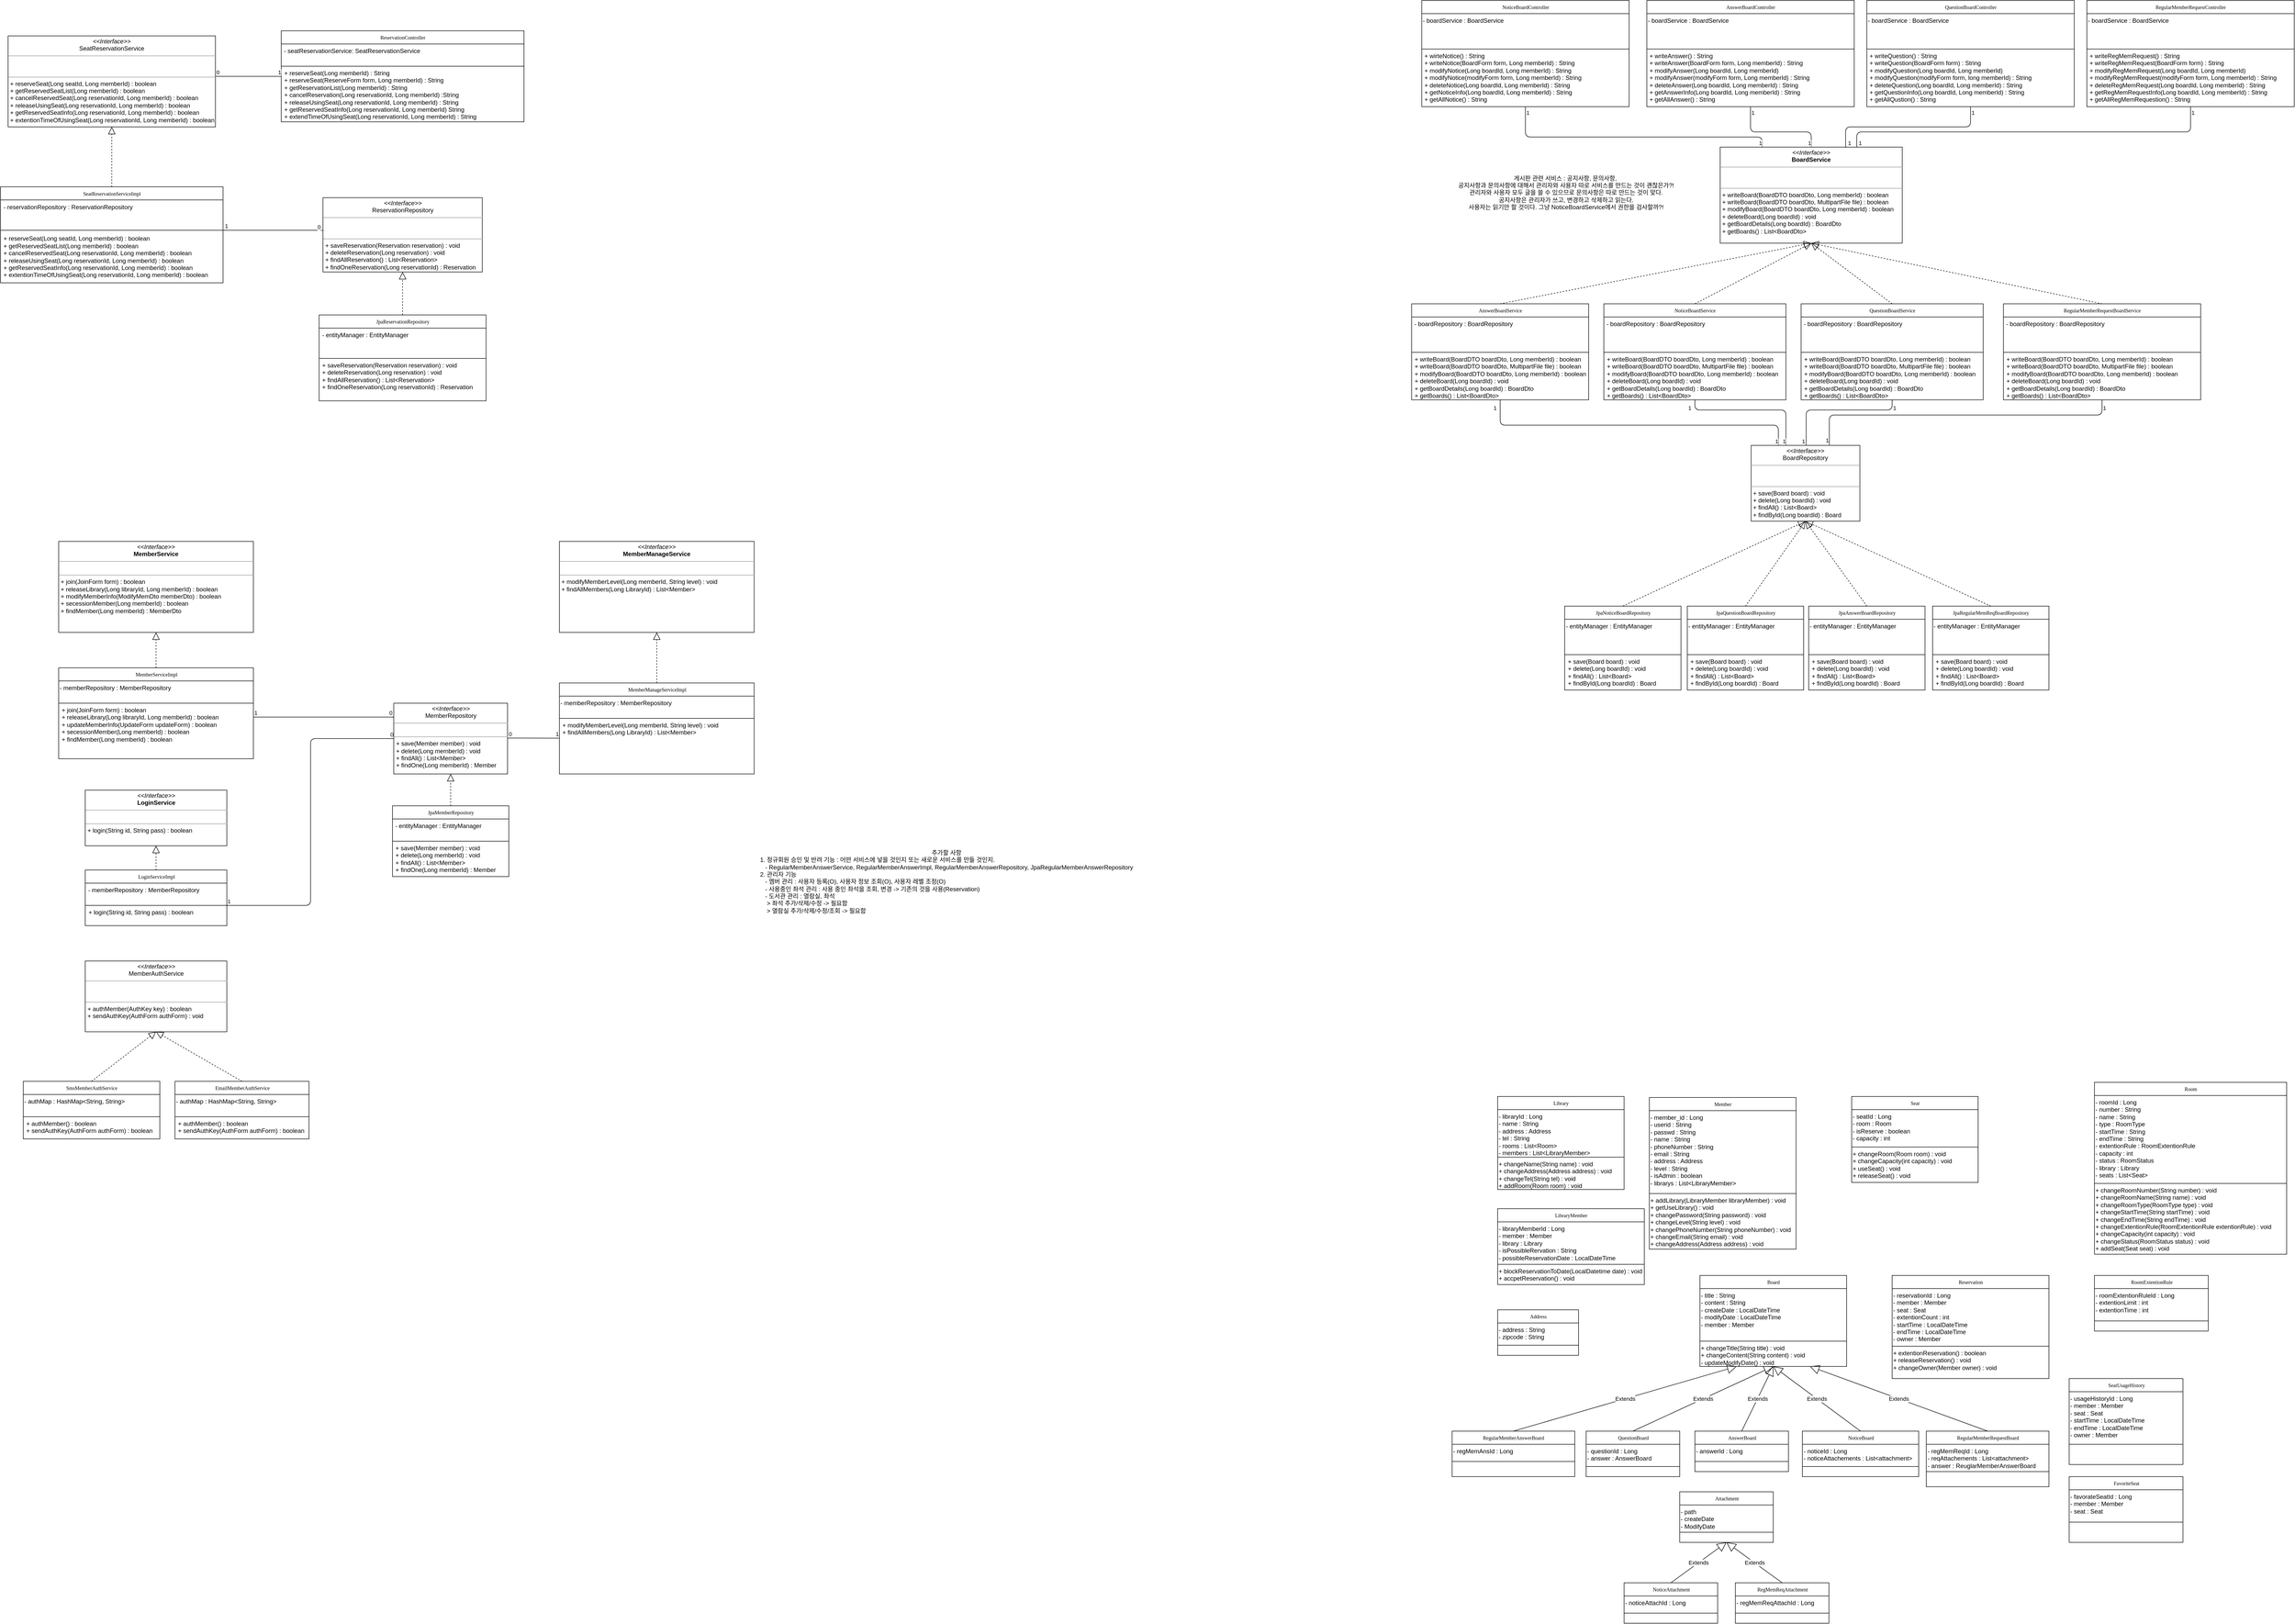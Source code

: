 <mxfile version="14.4.2" type="device"><diagram name="Page-1" id="c4acf3e9-155e-7222-9cf6-157b1a14988f"><mxGraphModel dx="1086" dy="806" grid="1" gridSize="10" guides="1" tooltips="1" connect="1" arrows="1" fold="1" page="1" pageScale="1" pageWidth="4681" pageHeight="3300" background="#ffffff" math="0" shadow="0"><root><mxCell id="0"/><mxCell id="1" parent="0"/><mxCell id="JYwY58Fg2MvT67EO5YSX-5" value="&lt;p style=&quot;margin: 0px ; margin-top: 4px ; text-align: center&quot;&gt;&lt;i&gt;&amp;lt;&amp;lt;Interface&amp;gt;&amp;gt;&lt;/i&gt;&lt;br&gt;&lt;b&gt;BoardService&lt;/b&gt;&lt;/p&gt;&lt;hr size=&quot;1&quot;&gt;&lt;p style=&quot;margin: 0px ; margin-left: 4px&quot;&gt;&lt;br&gt;&lt;br&gt;&lt;/p&gt;&lt;hr size=&quot;1&quot;&gt;&lt;p style=&quot;margin: 0px ; margin-left: 4px&quot;&gt;+ writeBoard(BoardDTO boardDto, Long memberId) : boolean&lt;/p&gt;&lt;p style=&quot;margin: 0px ; margin-left: 4px&quot;&gt;+ writeBoard(BoardDTO boardDto, MultipartFile file) : boolean&lt;br&gt;&lt;/p&gt;&lt;p style=&quot;margin: 0px ; margin-left: 4px&quot;&gt;+ modifyBoard(BoardDTO boardDto, Long memberId) : boolean&lt;/p&gt;&lt;p style=&quot;margin: 0px ; margin-left: 4px&quot;&gt;+ deleteBoard(Long boardId) : void&lt;/p&gt;&lt;p style=&quot;margin: 0px ; margin-left: 4px&quot;&gt;+ getBoardDetails(Long boardId) : BoardDto&lt;/p&gt;&lt;p style=&quot;margin: 0px ; margin-left: 4px&quot;&gt;+ getBoards() : List&amp;lt;BoardDto&amp;gt;&lt;br&gt;&lt;br&gt;&lt;/p&gt;" style="verticalAlign=top;align=left;overflow=fill;fontSize=12;fontFamily=Helvetica;html=1;rounded=0;shadow=0;comic=0;labelBackgroundColor=none;strokeWidth=1" parent="1" vertex="1"><mxGeometry x="3490" y="330" width="360" height="190" as="geometry"/></mxCell><mxCell id="JYwY58Fg2MvT67EO5YSX-1" value="NoticeBoardService" style="swimlane;html=1;fontStyle=0;childLayout=stackLayout;horizontal=1;startSize=26;fillColor=none;horizontalStack=0;resizeParent=1;resizeLast=0;collapsible=1;marginBottom=0;swimlaneFillColor=#ffffff;rounded=0;shadow=0;comic=0;labelBackgroundColor=none;strokeWidth=1;fontFamily=Verdana;fontSize=10;align=center;" parent="1" vertex="1"><mxGeometry x="3260" y="640" width="360" height="190" as="geometry"/></mxCell><mxCell id="LQoWOEpbrwDkAnCj8dgh-3" value="&amp;nbsp;- boardRepository : BoardRepository" style="text;whiteSpace=wrap;html=1;strokeColor=#000000;" parent="JYwY58Fg2MvT67EO5YSX-1" vertex="1"><mxGeometry y="26" width="360" height="70" as="geometry"/></mxCell><mxCell id="LQoWOEpbrwDkAnCj8dgh-4" value="&lt;p style=&quot;margin: 0px 0px 0px 4px&quot;&gt;+ writeBoard(BoardDTO boardDto, Long memberId) : boolean&lt;/p&gt;&lt;p style=&quot;margin: 0px 0px 0px 4px&quot;&gt;+ writeBoard(BoardDTO boardDto, MultipartFile file) : boolean&lt;br&gt;&lt;/p&gt;&lt;p style=&quot;margin: 0px 0px 0px 4px&quot;&gt;+ modifyBoard(BoardDTO boardDto, Long memberId) : boolean&lt;/p&gt;&lt;p style=&quot;margin: 0px 0px 0px 4px&quot;&gt;+ deleteBoard(Long boardId) : void&lt;/p&gt;&lt;p style=&quot;margin: 0px 0px 0px 4px&quot;&gt;+ getBoardDetails(Long boardId) : BoardDto&lt;/p&gt;&lt;p style=&quot;margin: 0px 0px 0px 4px&quot;&gt;+ getBoards() : List&amp;lt;BoardDto&amp;gt;&lt;/p&gt;" style="text;whiteSpace=wrap;html=1;strokeColor=#000000;" parent="JYwY58Fg2MvT67EO5YSX-1" vertex="1"><mxGeometry y="96" width="360" height="94" as="geometry"/></mxCell><mxCell id="JYwY58Fg2MvT67EO5YSX-6" value="NoticeBoardController" style="swimlane;html=1;fontStyle=0;childLayout=stackLayout;horizontal=1;startSize=26;fillColor=none;horizontalStack=0;resizeParent=1;resizeLast=0;collapsible=1;marginBottom=0;swimlaneFillColor=#ffffff;rounded=0;shadow=0;comic=0;labelBackgroundColor=none;strokeWidth=1;fontFamily=Verdana;fontSize=10;align=center;" parent="1" vertex="1"><mxGeometry x="2900" y="40" width="410" height="210" as="geometry"/></mxCell><mxCell id="LQoWOEpbrwDkAnCj8dgh-22" value="- boardService : BoardService" style="text;whiteSpace=wrap;html=1;strokeColor=#000000;" parent="JYwY58Fg2MvT67EO5YSX-6" vertex="1"><mxGeometry y="26" width="410" height="70" as="geometry"/></mxCell><mxCell id="LQoWOEpbrwDkAnCj8dgh-27" value="&amp;nbsp;+ wirteNotice() : String&lt;br&gt;&amp;nbsp;+ writeNotice(BoardForm form, Long memberId) : String&lt;br&gt;&amp;nbsp;+ modifyNotice(Long boardId, Long memberId) : String&lt;br&gt;&amp;nbsp;+ modifyNotice(modifyForm form, Long memberId) : String&lt;br&gt;&amp;nbsp;+ deleteNotice(Long boardId, Long memberId) : String&lt;br&gt;&amp;nbsp;+ getNoticeInfo(Long boardId, Long memberId) : String&lt;br&gt;&amp;nbsp;+ getAllNotice() : String" style="text;whiteSpace=wrap;html=1;strokeColor=#000000;" parent="JYwY58Fg2MvT67EO5YSX-6" vertex="1"><mxGeometry y="96" width="410" height="114" as="geometry"/></mxCell><mxCell id="JYwY58Fg2MvT67EO5YSX-11" value="&lt;p style=&quot;margin: 0px ; margin-top: 4px ; text-align: center&quot;&gt;&lt;i&gt;&amp;lt;&amp;lt;Interface&amp;gt;&amp;gt;&lt;/i&gt;&lt;br&gt;ReservationRepository&lt;/p&gt;&lt;hr size=&quot;1&quot;&gt;&lt;p style=&quot;margin: 0px ; margin-left: 4px&quot;&gt;&lt;br&gt;&lt;br&gt;&lt;/p&gt;&lt;hr size=&quot;1&quot;&gt;&lt;p style=&quot;margin: 0px ; margin-left: 4px&quot;&gt;+ saveReservation(Reservation reservation) : void&lt;/p&gt;&lt;p style=&quot;margin: 0px ; margin-left: 4px&quot;&gt;+ deleteReservation(Long reservation) : void&lt;/p&gt;&lt;p style=&quot;margin: 0px ; margin-left: 4px&quot;&gt;+ findAllReservation() : List&amp;lt;Reservation&amp;gt;&amp;nbsp;&lt;/p&gt;&lt;p style=&quot;margin: 0px ; margin-left: 4px&quot;&gt;+ findOneReservation(Long reservationId) : Reservation&lt;br&gt;&lt;br&gt;&lt;/p&gt;" style="verticalAlign=top;align=left;overflow=fill;fontSize=12;fontFamily=Helvetica;html=1;rounded=0;shadow=0;comic=0;labelBackgroundColor=none;strokeWidth=1" parent="1" vertex="1"><mxGeometry x="727.5" y="430" width="315" height="147" as="geometry"/></mxCell><mxCell id="JYwY58Fg2MvT67EO5YSX-12" value="ReservationController" style="swimlane;html=1;fontStyle=0;childLayout=stackLayout;horizontal=1;startSize=26;fillColor=none;horizontalStack=0;resizeParent=1;resizeLast=0;collapsible=1;marginBottom=0;swimlaneFillColor=#ffffff;rounded=0;shadow=0;comic=0;labelBackgroundColor=none;strokeWidth=1;fontFamily=Verdana;fontSize=10;align=center;" parent="1" vertex="1"><mxGeometry x="645" y="100" width="480" height="180" as="geometry"/></mxCell><mxCell id="1Po3y0CyN8e2xpXu32d6-2" value="&amp;nbsp;- seatReservationService:&amp;nbsp;&lt;span style=&quot;text-align: center&quot;&gt;SeatReservationService&lt;br&gt;&lt;br&gt;&lt;/span&gt;" style="text;html=1;fillColor=none;align=left;verticalAlign=top;whiteSpace=wrap;rounded=0;strokeColor=#000000;" parent="JYwY58Fg2MvT67EO5YSX-12" vertex="1"><mxGeometry y="26" width="480" height="44" as="geometry"/></mxCell><mxCell id="1Po3y0CyN8e2xpXu32d6-5" value="&lt;p style=&quot;margin: 0px 0px 0px 4px&quot;&gt;+ reserveSeat(Long memberId) : String&lt;/p&gt;&lt;p style=&quot;margin: 0px 0px 0px 4px&quot;&gt;+ reserveSeat(ReserveForm form, Long memberId) : String&lt;/p&gt;&lt;p style=&quot;margin: 0px 0px 0px 4px&quot;&gt;+ getReservationList(Long memberId) : String&lt;/p&gt;&lt;p style=&quot;margin: 0px 0px 0px 4px&quot;&gt;+ cancelReservation(Long reservationId, Long memberId) :String&lt;/p&gt;&lt;p style=&quot;margin: 0px 0px 0px 4px&quot;&gt;+ releaseUsingSeat(Long reservationId, Long memberId) : String&lt;/p&gt;&lt;p style=&quot;margin: 0px 0px 0px 4px&quot;&gt;+ getReservedSeatInfo(Long reservationId, Long memberId) String&lt;/p&gt;&lt;p style=&quot;margin: 0px 0px 0px 4px&quot;&gt;+ extendTimeOfUsingSeat(Long reservationId, Long memberId) : String&lt;/p&gt;&lt;p style=&quot;margin: 0px 0px 0px 4px&quot;&gt;&lt;br&gt;&lt;/p&gt;" style="text;html=1;fillColor=none;align=left;verticalAlign=top;whiteSpace=wrap;rounded=0;strokeColor=#000000;" parent="JYwY58Fg2MvT67EO5YSX-12" vertex="1"><mxGeometry y="70" width="480" height="110" as="geometry"/></mxCell><mxCell id="JYwY58Fg2MvT67EO5YSX-13" value="SeatReservationServiceImpl" style="swimlane;html=1;fontStyle=0;childLayout=stackLayout;horizontal=1;startSize=26;fillColor=none;horizontalStack=0;resizeParent=1;resizeLast=0;collapsible=1;marginBottom=0;swimlaneFillColor=#ffffff;rounded=0;shadow=0;comic=0;labelBackgroundColor=none;strokeWidth=1;fontFamily=Verdana;fontSize=10;align=center;" parent="1" vertex="1"><mxGeometry x="90" y="408.5" width="440" height="190" as="geometry"/></mxCell><mxCell id="1Po3y0CyN8e2xpXu32d6-6" value="&lt;p style=&quot;margin: 0px 0px 0px 4px&quot;&gt;- reservationRepository : ReservationRepository&lt;/p&gt;" style="text;html=1;fillColor=none;align=left;verticalAlign=top;whiteSpace=wrap;rounded=0;strokeColor=#000000;" parent="JYwY58Fg2MvT67EO5YSX-13" vertex="1"><mxGeometry y="26" width="440" height="60" as="geometry"/></mxCell><mxCell id="1Po3y0CyN8e2xpXu32d6-3" value="&lt;p style=&quot;margin: 0px 0px 0px 4px&quot;&gt;+ reserveSeat(Long seatId, Long memberId) : boolean&lt;/p&gt;&lt;p style=&quot;margin: 0px 0px 0px 4px&quot;&gt;+ getReservedSeatList(Long memberId) : boolean&lt;/p&gt;&lt;p style=&quot;margin: 0px 0px 0px 4px&quot;&gt;+ cancelReservedSeat(Long reservationId, Long memberId) : boolean&lt;/p&gt;&lt;p style=&quot;margin: 0px 0px 0px 4px&quot;&gt;+ releaseUsingSeat(Long reservationId, Long memberId) : boolean&lt;/p&gt;&lt;p style=&quot;margin: 0px 0px 0px 4px&quot;&gt;+ getReservedSeatInfo(Long reservationId, Long memberId) : boolean&lt;/p&gt;&lt;p style=&quot;margin: 0px 0px 0px 4px&quot;&gt;&lt;span&gt;+ extentionTimeOfUsingSeat(Long reservationId, Long memberId) : boolean&lt;/span&gt;&lt;br&gt;&lt;/p&gt;" style="text;html=1;fillColor=none;align=left;verticalAlign=middle;whiteSpace=wrap;rounded=0;strokeColor=#000000;" parent="JYwY58Fg2MvT67EO5YSX-13" vertex="1"><mxGeometry y="86" width="440" height="104" as="geometry"/></mxCell><mxCell id="JYwY58Fg2MvT67EO5YSX-15" value="&lt;p style=&quot;margin: 0px ; margin-top: 4px ; text-align: center&quot;&gt;&lt;i&gt;&amp;lt;&amp;lt;Interface&amp;gt;&amp;gt;&lt;/i&gt;&lt;br&gt;BoardRepository&lt;/p&gt;&lt;hr size=&quot;1&quot;&gt;&lt;p style=&quot;margin: 0px ; margin-left: 4px&quot;&gt;&lt;br&gt;&lt;br&gt;&lt;/p&gt;&lt;hr size=&quot;1&quot;&gt;&lt;p style=&quot;margin: 0px ; margin-left: 4px&quot;&gt;+ save(Board board) : void&lt;/p&gt;&lt;p style=&quot;margin: 0px ; margin-left: 4px&quot;&gt;+ delete(Long boardId) : void&lt;/p&gt;&lt;p style=&quot;margin: 0px ; margin-left: 4px&quot;&gt;+ findAll() : List&amp;lt;Board&amp;gt;&lt;/p&gt;&lt;p style=&quot;margin: 0px ; margin-left: 4px&quot;&gt;+ findById(Long boardId) : Board&lt;br&gt;&lt;br&gt;&lt;/p&gt;" style="verticalAlign=top;align=left;overflow=fill;fontSize=12;fontFamily=Helvetica;html=1;rounded=0;shadow=0;comic=0;labelBackgroundColor=none;strokeWidth=1" parent="1" vertex="1"><mxGeometry x="3551.25" y="920" width="215" height="150" as="geometry"/></mxCell><mxCell id="JYwY58Fg2MvT67EO5YSX-16" value="JpaNoticeBoardRepository" style="swimlane;html=1;fontStyle=0;childLayout=stackLayout;horizontal=1;startSize=26;fillColor=none;horizontalStack=0;resizeParent=1;resizeLast=0;collapsible=1;marginBottom=0;swimlaneFillColor=#ffffff;rounded=0;shadow=0;comic=0;labelBackgroundColor=none;strokeWidth=1;fontFamily=Verdana;fontSize=10;align=center;" parent="1" vertex="1"><mxGeometry x="3182.5" y="1238" width="230" height="166" as="geometry"/></mxCell><mxCell id="LQoWOEpbrwDkAnCj8dgh-14" value="- entityManager : EntityManager&lt;span style=&quot;color: rgba(0 , 0 , 0 , 0) ; font-family: monospace ; font-size: 0px&quot;&gt;%3CmxGraphModel%3E%3Croot%3E%3CmxCell%20id%3D%220%22%2F%3E%3CmxCell%20id%3D%221%22%20parent%3D%220%22%2F%3E%3CmxCell%20id%3D%222%22%20value%3D%22%26amp%3Bnbsp%3B-%20boardRepository%20%3A%20BoardRepository%22%20style%3D%22text%3BwhiteSpace%3Dwrap%3Bhtml%3D1%3BstrokeColor%3D%23000000%3B%22%20vertex%3D%221%22%20parent%3D%221%22%3E%3CmxGeometry%20x%3D%221360%22%20y%3D%221346%22%20width%3D%22330%22%20height%3D%2270%22%20as%3D%22geometry%22%2F%3E%3C%2FmxCell%3E%3C%2Froot%3E%3C%2FmxGraphModel%3E&lt;/span&gt;" style="text;whiteSpace=wrap;html=1;strokeColor=#000000;" parent="JYwY58Fg2MvT67EO5YSX-16" vertex="1"><mxGeometry y="26" width="230" height="70" as="geometry"/></mxCell><mxCell id="LQoWOEpbrwDkAnCj8dgh-15" value="&lt;p style=&quot;margin: 0px 0px 0px 4px&quot;&gt;+ save(Board board) : void&lt;/p&gt;&lt;p style=&quot;margin: 0px 0px 0px 4px&quot;&gt;+ delete(Long boardId) : void&lt;/p&gt;&lt;p style=&quot;margin: 0px 0px 0px 4px&quot;&gt;+ findAll() : List&amp;lt;Board&amp;gt;&lt;/p&gt;&lt;p style=&quot;margin: 0px 0px 0px 4px&quot;&gt;+ findById(Long boardId) : Board&lt;/p&gt;" style="text;whiteSpace=wrap;html=1;strokeColor=#000000;" parent="JYwY58Fg2MvT67EO5YSX-16" vertex="1"><mxGeometry y="96" width="230" height="70" as="geometry"/></mxCell><mxCell id="JYwY58Fg2MvT67EO5YSX-17" value="JpaReservationRepository" style="swimlane;html=1;fontStyle=0;childLayout=stackLayout;horizontal=1;startSize=26;fillColor=none;horizontalStack=0;resizeParent=1;resizeLast=0;collapsible=1;marginBottom=0;swimlaneFillColor=#ffffff;rounded=0;shadow=0;comic=0;labelBackgroundColor=none;strokeWidth=1;fontFamily=Verdana;fontSize=10;align=center;" parent="1" vertex="1"><mxGeometry x="720" y="662" width="330" height="170" as="geometry"/></mxCell><mxCell id="1Po3y0CyN8e2xpXu32d6-10" value="&lt;p style=&quot;margin: 0px 0px 0px 4px&quot;&gt;- entityManager : EntityManager&lt;/p&gt;" style="text;html=1;fillColor=none;align=left;verticalAlign=top;whiteSpace=wrap;rounded=0;strokeColor=#000000;" parent="JYwY58Fg2MvT67EO5YSX-17" vertex="1"><mxGeometry y="26" width="330" height="60" as="geometry"/></mxCell><mxCell id="1Po3y0CyN8e2xpXu32d6-9" value="&lt;p style=&quot;margin: 0px 0px 0px 4px&quot;&gt;+ saveReservation(Reservation reservation) : void&lt;/p&gt;&lt;p style=&quot;margin: 0px 0px 0px 4px&quot;&gt;+ deleteReservation(Long reservation) : void&lt;/p&gt;&lt;p style=&quot;margin: 0px 0px 0px 4px&quot;&gt;+ findAllReservation() : List&amp;lt;Reservation&amp;gt;&amp;nbsp;&lt;/p&gt;&lt;p style=&quot;margin: 0px 0px 0px 4px&quot;&gt;+ findOneReservation(Long reservationId) : Reservation&lt;/p&gt;" style="text;html=1;fillColor=none;align=left;verticalAlign=top;whiteSpace=wrap;rounded=0;strokeColor=#000000;" parent="JYwY58Fg2MvT67EO5YSX-17" vertex="1"><mxGeometry y="86" width="330" height="84" as="geometry"/></mxCell><mxCell id="JYwY58Fg2MvT67EO5YSX-18" value="&lt;p style=&quot;margin: 0px ; margin-top: 4px ; text-align: center&quot;&gt;&lt;i&gt;&amp;lt;&amp;lt;Interface&amp;gt;&amp;gt;&lt;/i&gt;&lt;br&gt;&lt;b&gt;MemberService&lt;/b&gt;&lt;/p&gt;&lt;hr size=&quot;1&quot;&gt;&lt;p style=&quot;margin: 0px ; margin-left: 4px&quot;&gt;&lt;br&gt;&lt;/p&gt;&lt;hr size=&quot;1&quot;&gt;&lt;p style=&quot;margin: 0px ; margin-left: 4px&quot;&gt;&lt;span&gt;+ join(JoinForm form) : boolean&lt;/span&gt;&lt;br&gt;&lt;/p&gt;&lt;p style=&quot;margin: 0px ; margin-left: 4px&quot;&gt;&lt;span&gt;+ releaseLibrary(Long libraryId, Long memberId) : boolean&lt;/span&gt;&lt;br&gt;&lt;/p&gt;&lt;p style=&quot;margin: 0px ; margin-left: 4px&quot;&gt;+ modifyMemberInfo(ModifyMemDto memberDto) : boolean&lt;/p&gt;&lt;p style=&quot;margin: 0px ; margin-left: 4px&quot;&gt;+ secessionMember(Long memberId) : boolean&lt;/p&gt;&lt;p style=&quot;margin: 0px ; margin-left: 4px&quot;&gt;&lt;span&gt;+ findMember(Long memberId) : MemberDto&lt;/span&gt;&lt;br&gt;&lt;/p&gt;" style="verticalAlign=top;align=left;overflow=fill;fontSize=12;fontFamily=Helvetica;html=1;rounded=0;shadow=0;comic=0;labelBackgroundColor=none;strokeWidth=1" parent="1" vertex="1"><mxGeometry x="205" y="1110" width="385" height="180" as="geometry"/></mxCell><mxCell id="JYwY58Fg2MvT67EO5YSX-21" value="&lt;p style=&quot;margin: 0px ; margin-top: 4px ; text-align: center&quot;&gt;&lt;i&gt;&amp;lt;&amp;lt;Interface&amp;gt;&amp;gt;&lt;/i&gt;&lt;br&gt;MemberRepository&lt;/p&gt;&lt;hr size=&quot;1&quot;&gt;&lt;p style=&quot;margin: 0px ; margin-left: 4px&quot;&gt;&lt;br&gt;&lt;/p&gt;&lt;hr size=&quot;1&quot;&gt;&lt;p style=&quot;margin: 0px ; margin-left: 4px&quot;&gt;+ save(Member member) : void&lt;/p&gt;&lt;p style=&quot;margin: 0px ; margin-left: 4px&quot;&gt;+ delete(Long memberId) : void&lt;/p&gt;&lt;p style=&quot;margin: 0px ; margin-left: 4px&quot;&gt;+ findAll() : List&amp;lt;Member&amp;gt;&lt;/p&gt;&lt;p style=&quot;margin: 0px ; margin-left: 4px&quot;&gt;+ findOne(Long memberId) : Member&lt;/p&gt;" style="verticalAlign=top;align=left;overflow=fill;fontSize=12;fontFamily=Helvetica;html=1;rounded=0;shadow=0;comic=0;labelBackgroundColor=none;strokeWidth=1" parent="1" vertex="1"><mxGeometry x="867.5" y="1430" width="225" height="140" as="geometry"/></mxCell><mxCell id="JYwY58Fg2MvT67EO5YSX-20" value="MemberServiceImpl" style="swimlane;html=1;fontStyle=0;childLayout=stackLayout;horizontal=1;startSize=26;fillColor=none;horizontalStack=0;resizeParent=1;resizeLast=0;collapsible=1;marginBottom=0;swimlaneFillColor=#ffffff;rounded=0;shadow=0;comic=0;labelBackgroundColor=none;strokeWidth=1;fontFamily=Verdana;fontSize=10;align=center;" parent="1" vertex="1"><mxGeometry x="205" y="1360" width="385" height="180" as="geometry"/></mxCell><mxCell id="FYDScDOwtuk2mLoqaVdQ-5" value="- memberRepository : MemberRepository" style="text;whiteSpace=wrap;html=1;strokeWidth=1;strokeColor=#000000;" parent="JYwY58Fg2MvT67EO5YSX-20" vertex="1"><mxGeometry y="26" width="385" height="44" as="geometry"/></mxCell><mxCell id="FYDScDOwtuk2mLoqaVdQ-6" value="&lt;p style=&quot;margin: 0px 0px 0px 4px&quot;&gt;&lt;span&gt;+ join(JoinForm form) : boolean&lt;/span&gt;&lt;br&gt;&lt;/p&gt;&lt;p style=&quot;margin: 0px 0px 0px 4px&quot;&gt;&lt;span&gt;+ releaseLibrary(Long libraryId, Long memberId) : boolean&lt;/span&gt;&lt;br&gt;&lt;/p&gt;&lt;p style=&quot;margin: 0px 0px 0px 4px&quot;&gt;+ updateMemberInfo(UpdateForm updateForm) : boolean&lt;/p&gt;&lt;p style=&quot;margin: 0px 0px 0px 4px&quot;&gt;+ secessionMember(Long memberId) : boolean&lt;/p&gt;&lt;p style=&quot;margin: 0px 0px 0px 4px&quot;&gt;&lt;span&gt;+ findMember(Long memberId) : boolean&lt;/span&gt;&lt;br&gt;&lt;/p&gt;" style="text;whiteSpace=wrap;html=1;strokeWidth=1;strokeColor=#000000;" parent="JYwY58Fg2MvT67EO5YSX-20" vertex="1"><mxGeometry y="70" width="385" height="110" as="geometry"/></mxCell><mxCell id="JYwY58Fg2MvT67EO5YSX-23" value="&lt;p style=&quot;margin: 0px ; margin-top: 4px ; text-align: center&quot;&gt;&lt;i&gt;&amp;lt;&amp;lt;Interface&amp;gt;&amp;gt;&lt;/i&gt;&lt;br&gt;MemberAuthService&lt;/p&gt;&lt;hr size=&quot;1&quot;&gt;&lt;p style=&quot;margin: 0px ; margin-left: 4px&quot;&gt;&lt;br&gt;&lt;br&gt;&lt;/p&gt;&lt;hr size=&quot;1&quot;&gt;&lt;p style=&quot;margin: 0px ; margin-left: 4px&quot;&gt;+ authMember(AuthKey key) : boolean&lt;/p&gt;&lt;p style=&quot;margin: 0px ; margin-left: 4px&quot;&gt;+ sendAuthKey(AuthForm authForm) : void&lt;br&gt;&lt;br&gt;&lt;/p&gt;" style="verticalAlign=top;align=left;overflow=fill;fontSize=12;fontFamily=Helvetica;html=1;rounded=0;shadow=0;comic=0;labelBackgroundColor=none;strokeWidth=1" parent="1" vertex="1"><mxGeometry x="257.5" y="1940" width="280" height="140" as="geometry"/></mxCell><mxCell id="JYwY58Fg2MvT67EO5YSX-24" value="JpaMemberRepository" style="swimlane;html=1;fontStyle=0;childLayout=stackLayout;horizontal=1;startSize=26;fillColor=none;horizontalStack=0;resizeParent=1;resizeLast=0;collapsible=1;marginBottom=0;swimlaneFillColor=#ffffff;rounded=0;shadow=0;comic=0;labelBackgroundColor=none;strokeWidth=1;fontFamily=Verdana;fontSize=10;align=center;" parent="1" vertex="1"><mxGeometry x="865" y="1633" width="230" height="140" as="geometry"/></mxCell><mxCell id="l950HwIEfaTfYwo0oghI-3" value="&amp;nbsp;- entityManager : EntityManager" style="text;whiteSpace=wrap;html=1;strokeColor=#000000;" parent="JYwY58Fg2MvT67EO5YSX-24" vertex="1"><mxGeometry y="26" width="230" height="44" as="geometry"/></mxCell><mxCell id="l950HwIEfaTfYwo0oghI-4" value="&lt;p style=&quot;margin: 0px 0px 0px 4px&quot;&gt;+ save(Member member) : void&lt;/p&gt;&lt;p style=&quot;margin: 0px 0px 0px 4px&quot;&gt;+ delete(Long memberId) : void&lt;/p&gt;&lt;p style=&quot;margin: 0px 0px 0px 4px&quot;&gt;+ findAll() : List&amp;lt;Member&amp;gt;&lt;/p&gt;&lt;p style=&quot;margin: 0px 0px 0px 4px&quot;&gt;+ findOne(Long memberId) : Member&lt;/p&gt;" style="text;whiteSpace=wrap;html=1;strokeColor=#000000;" parent="JYwY58Fg2MvT67EO5YSX-24" vertex="1"><mxGeometry y="70" width="230" height="70" as="geometry"/></mxCell><mxCell id="JYwY58Fg2MvT67EO5YSX-22" value="SmsMemberAuthService" style="swimlane;html=1;fontStyle=0;childLayout=stackLayout;horizontal=1;startSize=26;fillColor=none;horizontalStack=0;resizeParent=1;resizeLast=0;collapsible=1;marginBottom=0;swimlaneFillColor=#ffffff;rounded=0;shadow=0;comic=0;labelBackgroundColor=none;strokeWidth=1;fontFamily=Verdana;fontSize=10;align=center;" parent="1" vertex="1"><mxGeometry x="135" y="2178" width="270" height="114" as="geometry"/></mxCell><mxCell id="l950HwIEfaTfYwo0oghI-6" value="- authMap : HashMap&amp;lt;String, String&amp;gt;" style="text;whiteSpace=wrap;html=1;strokeColor=#000000;" parent="JYwY58Fg2MvT67EO5YSX-22" vertex="1"><mxGeometry y="26" width="270" height="44" as="geometry"/></mxCell><mxCell id="l950HwIEfaTfYwo0oghI-7" value="&lt;p style=&quot;margin: 0px 0px 0px 4px&quot;&gt;+ authMember() : boolean&lt;/p&gt;&lt;p style=&quot;margin: 0px 0px 0px 4px&quot;&gt;+ sendAuthKey(AuthForm authForm) : boolean&lt;/p&gt;" style="text;whiteSpace=wrap;html=1;strokeColor=#000000;" parent="JYwY58Fg2MvT67EO5YSX-22" vertex="1"><mxGeometry y="70" width="270" height="44" as="geometry"/></mxCell><mxCell id="JYwY58Fg2MvT67EO5YSX-25" value="EmailMemberAuthService" style="swimlane;html=1;fontStyle=0;childLayout=stackLayout;horizontal=1;startSize=26;fillColor=none;horizontalStack=0;resizeParent=1;resizeLast=0;collapsible=1;marginBottom=0;swimlaneFillColor=#ffffff;rounded=0;shadow=0;comic=0;labelBackgroundColor=none;strokeWidth=1;fontFamily=Verdana;fontSize=10;align=center;" parent="1" vertex="1"><mxGeometry x="435" y="2178" width="265" height="114" as="geometry"/></mxCell><mxCell id="l950HwIEfaTfYwo0oghI-8" value="&lt;span&gt;- authMap : HashMap&amp;lt;String, String&amp;gt;&lt;/span&gt;" style="text;whiteSpace=wrap;html=1;strokeColor=#000000;" parent="JYwY58Fg2MvT67EO5YSX-25" vertex="1"><mxGeometry y="26" width="265" height="44" as="geometry"/></mxCell><mxCell id="l950HwIEfaTfYwo0oghI-9" value="&lt;p style=&quot;margin: 0px 0px 0px 4px&quot;&gt;+ authMember() : boolean&lt;/p&gt;&lt;p style=&quot;margin: 0px 0px 0px 4px&quot;&gt;+ sendAuthKey(AuthForm authForm) : boolean&lt;/p&gt;" style="text;whiteSpace=wrap;html=1;strokeColor=#000000;" parent="JYwY58Fg2MvT67EO5YSX-25" vertex="1"><mxGeometry y="70" width="265" height="44" as="geometry"/></mxCell><mxCell id="JYwY58Fg2MvT67EO5YSX-31" value="Library" style="swimlane;html=1;fontStyle=0;childLayout=stackLayout;horizontal=1;startSize=26;fillColor=none;horizontalStack=0;resizeParent=1;resizeLast=0;collapsible=1;marginBottom=0;swimlaneFillColor=#ffffff;rounded=0;shadow=0;comic=0;labelBackgroundColor=none;strokeWidth=1;fontFamily=Verdana;fontSize=10;align=center;" parent="1" vertex="1"><mxGeometry x="3050" y="2208" width="250" height="184" as="geometry"/></mxCell><mxCell id="FYDScDOwtuk2mLoqaVdQ-15" value="- libraryId : Long&lt;br&gt;- name : String&lt;br&gt;- address : Address&lt;br&gt;- tel : String&lt;br&gt;- rooms : List&amp;lt;Room&amp;gt;&lt;br&gt;- members : List&amp;lt;LibraryMember&amp;gt;" style="text;whiteSpace=wrap;html=1;strokeColor=#000000;" parent="JYwY58Fg2MvT67EO5YSX-31" vertex="1"><mxGeometry y="26" width="250" height="94" as="geometry"/></mxCell><mxCell id="FYDScDOwtuk2mLoqaVdQ-16" value="+ changeName(String name) : void&lt;br&gt;+ changeAddress(Address address) : void&lt;br&gt;+ changeTel(String tel) : void&lt;br&gt;+ addRoom(Room room) : void" style="text;whiteSpace=wrap;html=1;strokeColor=#000000;" parent="JYwY58Fg2MvT67EO5YSX-31" vertex="1"><mxGeometry y="120" width="250" height="64" as="geometry"/></mxCell><mxCell id="JYwY58Fg2MvT67EO5YSX-32" value="Room" style="swimlane;html=1;fontStyle=0;childLayout=stackLayout;horizontal=1;startSize=26;fillColor=none;horizontalStack=0;resizeParent=1;resizeLast=0;collapsible=1;marginBottom=0;swimlaneFillColor=#ffffff;rounded=0;shadow=0;comic=0;labelBackgroundColor=none;strokeWidth=1;fontFamily=Verdana;fontSize=10;align=center;" parent="1" vertex="1"><mxGeometry x="4230" y="2180" width="380" height="340" as="geometry"/></mxCell><mxCell id="FYDScDOwtuk2mLoqaVdQ-20" value="- roomId : Long&lt;br&gt;- number : String&lt;br&gt;- name : String&lt;br&gt;- type : RoomType&lt;br&gt;- startTime : String&lt;br&gt;- endTime : String&lt;br&gt;- extentionRule : RoomExtentionRule&lt;br&gt;- capacity : int&lt;br&gt;- status : RoomStatus&lt;br&gt;- library : Library&lt;br&gt;- seats : List&amp;lt;Seat&amp;gt;" style="text;whiteSpace=wrap;html=1;strokeColor=#000000;" parent="JYwY58Fg2MvT67EO5YSX-32" vertex="1"><mxGeometry y="26" width="380" height="174" as="geometry"/></mxCell><mxCell id="FYDScDOwtuk2mLoqaVdQ-21" value="+ changeRoomNumber(String number) : void&lt;br&gt;+ changeRoomName(String name) : void&lt;br&gt;+ changeRoomType(RoomType type) : void&lt;br&gt;+ changeStartTime(String startTime) : void&lt;br&gt;+ changeEndTime(String endTime) : void&lt;br&gt;+ changeExtentionRule(RoomExtentionRule extentionRule) : void&lt;br&gt;+ changeCapacity(int capacity) : void&lt;br&gt;+ changeStatus(RoomStatus status) : void&lt;br&gt;+ addSeat(Seat seat) : void" style="text;whiteSpace=wrap;html=1;strokeColor=#000000;" parent="JYwY58Fg2MvT67EO5YSX-32" vertex="1"><mxGeometry y="200" width="380" height="140" as="geometry"/></mxCell><mxCell id="JYwY58Fg2MvT67EO5YSX-33" value="Seat" style="swimlane;html=1;fontStyle=0;childLayout=stackLayout;horizontal=1;startSize=26;fillColor=none;horizontalStack=0;resizeParent=1;resizeLast=0;collapsible=1;marginBottom=0;swimlaneFillColor=#ffffff;rounded=0;shadow=0;comic=0;labelBackgroundColor=none;strokeWidth=1;fontFamily=Verdana;fontSize=10;align=center;" parent="1" vertex="1"><mxGeometry x="3750" y="2208" width="250" height="170" as="geometry"/></mxCell><mxCell id="FYDScDOwtuk2mLoqaVdQ-10" value="- seatId : Long&lt;br&gt;- room : Room&lt;br&gt;- isReserve : boolean&lt;br&gt;- capacity : int" style="text;whiteSpace=wrap;html=1;strokeColor=#000000;" parent="JYwY58Fg2MvT67EO5YSX-33" vertex="1"><mxGeometry y="26" width="250" height="74" as="geometry"/></mxCell><mxCell id="VxB8rmsZQny5Vksr-aOf-30" value="+ changeRoom(Room room) : void&lt;br&gt;+ changeCapacity(int capacity) : void&lt;br&gt;+ useSeat() : void&lt;br&gt;+ releaseSeat() : void" style="text;whiteSpace=wrap;html=1;strokeColor=#000000;" parent="JYwY58Fg2MvT67EO5YSX-33" vertex="1"><mxGeometry y="100" width="250" height="70" as="geometry"/></mxCell><mxCell id="JYwY58Fg2MvT67EO5YSX-34" value="Reservation" style="swimlane;html=1;fontStyle=0;childLayout=stackLayout;horizontal=1;startSize=26;fillColor=none;horizontalStack=0;resizeParent=1;resizeLast=0;collapsible=1;marginBottom=0;swimlaneFillColor=#ffffff;rounded=0;shadow=0;comic=0;labelBackgroundColor=none;strokeWidth=1;fontFamily=Verdana;fontSize=10;align=center;" parent="1" vertex="1"><mxGeometry x="3830" y="2562" width="310" height="204" as="geometry"/></mxCell><mxCell id="VxB8rmsZQny5Vksr-aOf-34" value="- reservationId : Long&lt;br&gt;- member : Member&lt;br&gt;- seat : Seat&lt;br&gt;- extentionCount : int&lt;br&gt;- startTime : LocalDateTime&lt;br&gt;- endTime : LocalDateTime&lt;br&gt;- owner : Member" style="text;whiteSpace=wrap;html=1;strokeColor=#000000;" parent="JYwY58Fg2MvT67EO5YSX-34" vertex="1"><mxGeometry y="26" width="310" height="114" as="geometry"/></mxCell><mxCell id="VxB8rmsZQny5Vksr-aOf-35" value="+ extentionReservation() : boolean&lt;br&gt;+ releaseReservation() : void&lt;br&gt;+ changeOwner(Member owner) : void" style="text;whiteSpace=wrap;html=1;strokeColor=#000000;" parent="JYwY58Fg2MvT67EO5YSX-34" vertex="1"><mxGeometry y="140" width="310" height="64" as="geometry"/></mxCell><mxCell id="JYwY58Fg2MvT67EO5YSX-35" value="Board" style="swimlane;html=1;fontStyle=0;childLayout=stackLayout;horizontal=1;startSize=26;fillColor=none;horizontalStack=0;resizeParent=1;resizeLast=0;collapsible=1;marginBottom=0;swimlaneFillColor=#ffffff;rounded=0;shadow=0;comic=0;labelBackgroundColor=none;strokeWidth=1;fontFamily=Verdana;fontSize=10;align=center;" parent="1" vertex="1"><mxGeometry x="3450" y="2562" width="290" height="180" as="geometry"/></mxCell><mxCell id="VxB8rmsZQny5Vksr-aOf-1" value="- title : String&lt;br&gt;- content : String&lt;br&gt;- createDate : LocalDateTime&lt;br&gt;- modifyDate : LocalDateTime&lt;br&gt;- member : Member" style="text;whiteSpace=wrap;html=1;strokeColor=#000000;" parent="JYwY58Fg2MvT67EO5YSX-35" vertex="1"><mxGeometry y="26" width="290" height="104" as="geometry"/></mxCell><mxCell id="VxB8rmsZQny5Vksr-aOf-2" value="+ changeTitle(String title) : void&lt;br&gt;+ changeContent(String content) : void&lt;br&gt;- updateModifyDate() : void" style="text;whiteSpace=wrap;html=1;strokeColor=#000000;" parent="JYwY58Fg2MvT67EO5YSX-35" vertex="1"><mxGeometry y="130" width="290" height="50" as="geometry"/></mxCell><mxCell id="JYwY58Fg2MvT67EO5YSX-36" value="Member" style="swimlane;html=1;fontStyle=0;childLayout=stackLayout;horizontal=1;startSize=26;fillColor=none;horizontalStack=0;resizeParent=1;resizeLast=0;collapsible=1;marginBottom=0;swimlaneFillColor=#ffffff;rounded=0;shadow=0;comic=0;labelBackgroundColor=none;strokeWidth=1;fontFamily=Verdana;fontSize=10;align=center;" parent="1" vertex="1"><mxGeometry x="3350" y="2210" width="290" height="300" as="geometry"/></mxCell><mxCell id="FYDScDOwtuk2mLoqaVdQ-7" value="- member_id : Long&lt;br&gt;- userid : String&lt;br&gt;- passwd : String&lt;br&gt;- name : String&lt;br&gt;- phoneNumber : String&lt;br&gt;- email : String&lt;br&gt;- address : Address&lt;br&gt;- level : String&lt;br&gt;- isAdmin : boolean&lt;br&gt;- librarys : List&amp;lt;LibraryMember&amp;gt;" style="text;whiteSpace=wrap;html=1;strokeColor=#000000;" parent="JYwY58Fg2MvT67EO5YSX-36" vertex="1"><mxGeometry y="26" width="290" height="164" as="geometry"/></mxCell><mxCell id="FYDScDOwtuk2mLoqaVdQ-9" value="+ addLibrary(LibraryMember libraryMember) : void&lt;br&gt;+ getUseLibrary() : void&lt;br&gt;+ changePassword(String password) : void&lt;br&gt;+ changeLevel(String level) : void&lt;br&gt;+ changePhoneNumber(String phoneNumber) : void&amp;nbsp;&lt;br&gt;+ changeEmail(String email) : void&lt;br&gt;+ changeAddress(Address address) : void" style="text;whiteSpace=wrap;html=1;strokeColor=#000000;" parent="JYwY58Fg2MvT67EO5YSX-36" vertex="1"><mxGeometry y="190" width="290" height="110" as="geometry"/></mxCell><mxCell id="FYDScDOwtuk2mLoqaVdQ-12" value="Address" style="swimlane;html=1;fontStyle=0;childLayout=stackLayout;horizontal=1;startSize=26;fillColor=none;horizontalStack=0;resizeParent=1;resizeLast=0;collapsible=1;marginBottom=0;swimlaneFillColor=#ffffff;rounded=0;shadow=0;comic=0;labelBackgroundColor=none;strokeWidth=1;fontFamily=Verdana;fontSize=10;align=center;" parent="1" vertex="1"><mxGeometry x="3050" y="2630" width="160" height="90" as="geometry"/></mxCell><mxCell id="FYDScDOwtuk2mLoqaVdQ-13" value="- address : String&lt;br&gt;- zipcode : String" style="text;whiteSpace=wrap;html=1;strokeColor=#000000;" parent="FYDScDOwtuk2mLoqaVdQ-12" vertex="1"><mxGeometry y="26" width="160" height="44" as="geometry"/></mxCell><mxCell id="FYDScDOwtuk2mLoqaVdQ-17" value="LibraryMember" style="swimlane;html=1;fontStyle=0;childLayout=stackLayout;horizontal=1;startSize=26;fillColor=none;horizontalStack=0;resizeParent=1;resizeLast=0;collapsible=1;marginBottom=0;swimlaneFillColor=#ffffff;rounded=0;shadow=0;comic=0;labelBackgroundColor=none;strokeWidth=1;fontFamily=Verdana;fontSize=10;align=center;" parent="1" vertex="1"><mxGeometry x="3050" y="2430" width="290" height="150" as="geometry"/></mxCell><mxCell id="FYDScDOwtuk2mLoqaVdQ-18" value="- libraryMemberId : Long&lt;br&gt;- member : Member&lt;br&gt;- library : Library&lt;br&gt;- isPossibleRervation : String&lt;br&gt;- possibleReservationDate : LocalDateTime" style="text;whiteSpace=wrap;html=1;strokeColor=#000000;" parent="FYDScDOwtuk2mLoqaVdQ-17" vertex="1"><mxGeometry y="26" width="290" height="84" as="geometry"/></mxCell><mxCell id="z0KMsjewrxHNiWPiGptH-1" value="+ blockReservationToDate(LocalDatetime date) : void&lt;br&gt;+ accpetReservation() : void" style="text;whiteSpace=wrap;html=1;strokeColor=#000000;" parent="FYDScDOwtuk2mLoqaVdQ-17" vertex="1"><mxGeometry y="110" width="290" height="40" as="geometry"/></mxCell><mxCell id="VxB8rmsZQny5Vksr-aOf-4" value="QuestionBoard" style="swimlane;html=1;fontStyle=0;childLayout=stackLayout;horizontal=1;startSize=26;fillColor=none;horizontalStack=0;resizeParent=1;resizeLast=0;collapsible=1;marginBottom=0;swimlaneFillColor=#ffffff;rounded=0;shadow=0;comic=0;labelBackgroundColor=none;strokeWidth=1;fontFamily=Verdana;fontSize=10;align=center;" parent="1" vertex="1"><mxGeometry x="3225" y="2870" width="185" height="90" as="geometry"/></mxCell><mxCell id="VxB8rmsZQny5Vksr-aOf-5" value="- questionId : Long&lt;br&gt;- answer : AnswerBoard" style="text;whiteSpace=wrap;html=1;strokeColor=#000000;" parent="VxB8rmsZQny5Vksr-aOf-4" vertex="1"><mxGeometry y="26" width="185" height="44" as="geometry"/></mxCell><mxCell id="VxB8rmsZQny5Vksr-aOf-6" value="" style="text;whiteSpace=wrap;html=1;strokeColor=#000000;" parent="VxB8rmsZQny5Vksr-aOf-4" vertex="1"><mxGeometry y="70" width="185" height="20" as="geometry"/></mxCell><mxCell id="VxB8rmsZQny5Vksr-aOf-7" value="AnswerBoard" style="swimlane;html=1;fontStyle=0;childLayout=stackLayout;horizontal=1;startSize=26;fillColor=none;horizontalStack=0;resizeParent=1;resizeLast=0;collapsible=1;marginBottom=0;swimlaneFillColor=#ffffff;rounded=0;shadow=0;comic=0;labelBackgroundColor=none;strokeWidth=1;fontFamily=Verdana;fontSize=10;align=center;" parent="1" vertex="1"><mxGeometry x="3440" y="2870" width="185" height="80" as="geometry"/></mxCell><mxCell id="VxB8rmsZQny5Vksr-aOf-8" value="- answerId : Long" style="text;whiteSpace=wrap;html=1;strokeColor=#000000;" parent="VxB8rmsZQny5Vksr-aOf-7" vertex="1"><mxGeometry y="26" width="185" height="34" as="geometry"/></mxCell><mxCell id="VxB8rmsZQny5Vksr-aOf-9" value="" style="text;whiteSpace=wrap;html=1;strokeColor=#000000;" parent="VxB8rmsZQny5Vksr-aOf-7" vertex="1"><mxGeometry y="60" width="185" height="20" as="geometry"/></mxCell><mxCell id="VxB8rmsZQny5Vksr-aOf-10" value="NoticeBoard" style="swimlane;html=1;fontStyle=0;childLayout=stackLayout;horizontal=1;startSize=26;fillColor=none;horizontalStack=0;resizeParent=1;resizeLast=0;collapsible=1;marginBottom=0;swimlaneFillColor=#ffffff;rounded=0;shadow=0;comic=0;labelBackgroundColor=none;strokeWidth=1;fontFamily=Verdana;fontSize=10;align=center;" parent="1" vertex="1"><mxGeometry x="3652.5" y="2870" width="230" height="90" as="geometry"/></mxCell><mxCell id="VxB8rmsZQny5Vksr-aOf-11" value="- noticeId : Long&lt;br&gt;- noticeAttachements : List&amp;lt;attachment&amp;gt;" style="text;whiteSpace=wrap;html=1;strokeColor=#000000;" parent="VxB8rmsZQny5Vksr-aOf-10" vertex="1"><mxGeometry y="26" width="230" height="44" as="geometry"/></mxCell><mxCell id="VxB8rmsZQny5Vksr-aOf-12" value="" style="text;whiteSpace=wrap;html=1;strokeColor=#000000;" parent="VxB8rmsZQny5Vksr-aOf-10" vertex="1"><mxGeometry y="70" width="230" height="20" as="geometry"/></mxCell><mxCell id="VxB8rmsZQny5Vksr-aOf-13" value="RegularMemberRequestBoard" style="swimlane;html=1;fontStyle=0;childLayout=stackLayout;horizontal=1;startSize=26;fillColor=none;horizontalStack=0;resizeParent=1;resizeLast=0;collapsible=1;marginBottom=0;swimlaneFillColor=#ffffff;rounded=0;shadow=0;comic=0;labelBackgroundColor=none;strokeWidth=1;fontFamily=Verdana;fontSize=10;align=center;" parent="1" vertex="1"><mxGeometry x="3897.5" y="2870" width="242.5" height="110" as="geometry"/></mxCell><mxCell id="VxB8rmsZQny5Vksr-aOf-14" value="- regMemReqId : Long&lt;br&gt;- reqAttachements : List&amp;lt;attachment&amp;gt;&lt;br&gt;- answer : ReuglarMemberAnswerBoard" style="text;whiteSpace=wrap;html=1;strokeColor=#000000;" parent="VxB8rmsZQny5Vksr-aOf-13" vertex="1"><mxGeometry y="26" width="242.5" height="54" as="geometry"/></mxCell><mxCell id="VxB8rmsZQny5Vksr-aOf-15" value="" style="text;whiteSpace=wrap;html=1;strokeColor=#000000;" parent="VxB8rmsZQny5Vksr-aOf-13" vertex="1"><mxGeometry y="80" width="242.5" height="30" as="geometry"/></mxCell><mxCell id="VxB8rmsZQny5Vksr-aOf-21" value="Attachment" style="swimlane;html=1;fontStyle=0;childLayout=stackLayout;horizontal=1;startSize=26;fillColor=none;horizontalStack=0;resizeParent=1;resizeLast=0;collapsible=1;marginBottom=0;swimlaneFillColor=#ffffff;rounded=0;shadow=0;comic=0;labelBackgroundColor=none;strokeWidth=1;fontFamily=Verdana;fontSize=10;align=center;" parent="1" vertex="1"><mxGeometry x="3410" y="2990" width="185" height="100" as="geometry"/></mxCell><mxCell id="VxB8rmsZQny5Vksr-aOf-22" value="- path&lt;br&gt;- createDate&lt;br&gt;- ModifyDate" style="text;whiteSpace=wrap;html=1;strokeColor=#000000;" parent="VxB8rmsZQny5Vksr-aOf-21" vertex="1"><mxGeometry y="26" width="185" height="54" as="geometry"/></mxCell><mxCell id="VxB8rmsZQny5Vksr-aOf-23" value="" style="text;whiteSpace=wrap;html=1;strokeColor=#000000;" parent="VxB8rmsZQny5Vksr-aOf-21" vertex="1"><mxGeometry y="80" width="185" height="20" as="geometry"/></mxCell><mxCell id="VxB8rmsZQny5Vksr-aOf-24" value="NoticeAttachment" style="swimlane;html=1;fontStyle=0;childLayout=stackLayout;horizontal=1;startSize=26;fillColor=none;horizontalStack=0;resizeParent=1;resizeLast=0;collapsible=1;marginBottom=0;swimlaneFillColor=#ffffff;rounded=0;shadow=0;comic=0;labelBackgroundColor=none;strokeWidth=1;fontFamily=Verdana;fontSize=10;align=center;" parent="1" vertex="1"><mxGeometry x="3300" y="3170" width="185" height="80" as="geometry"/></mxCell><mxCell id="VxB8rmsZQny5Vksr-aOf-25" value="- noticeAttachId : Long" style="text;whiteSpace=wrap;html=1;strokeColor=#000000;" parent="VxB8rmsZQny5Vksr-aOf-24" vertex="1"><mxGeometry y="26" width="185" height="34" as="geometry"/></mxCell><mxCell id="VxB8rmsZQny5Vksr-aOf-26" value="" style="text;whiteSpace=wrap;html=1;strokeColor=#000000;" parent="VxB8rmsZQny5Vksr-aOf-24" vertex="1"><mxGeometry y="60" width="185" height="20" as="geometry"/></mxCell><mxCell id="VxB8rmsZQny5Vksr-aOf-27" value="RegMemReqAttachment" style="swimlane;html=1;fontStyle=0;childLayout=stackLayout;horizontal=1;startSize=26;fillColor=none;horizontalStack=0;resizeParent=1;resizeLast=0;collapsible=1;marginBottom=0;swimlaneFillColor=#ffffff;rounded=0;shadow=0;comic=0;labelBackgroundColor=none;strokeWidth=1;fontFamily=Verdana;fontSize=10;align=center;" parent="1" vertex="1"><mxGeometry x="3520" y="3170" width="185" height="80" as="geometry"/></mxCell><mxCell id="VxB8rmsZQny5Vksr-aOf-28" value="- regMemReqAttachId : Long" style="text;whiteSpace=wrap;html=1;strokeColor=#000000;" parent="VxB8rmsZQny5Vksr-aOf-27" vertex="1"><mxGeometry y="26" width="185" height="34" as="geometry"/></mxCell><mxCell id="VxB8rmsZQny5Vksr-aOf-29" value="" style="text;whiteSpace=wrap;html=1;strokeColor=#000000;" parent="VxB8rmsZQny5Vksr-aOf-27" vertex="1"><mxGeometry y="60" width="185" height="20" as="geometry"/></mxCell><mxCell id="VxB8rmsZQny5Vksr-aOf-31" value="RoomExtentionRule" style="swimlane;html=1;fontStyle=0;childLayout=stackLayout;horizontal=1;startSize=26;fillColor=none;horizontalStack=0;resizeParent=1;resizeLast=0;collapsible=1;marginBottom=0;swimlaneFillColor=#ffffff;rounded=0;shadow=0;comic=0;labelBackgroundColor=none;strokeWidth=1;fontFamily=Verdana;fontSize=10;align=center;" parent="1" vertex="1"><mxGeometry x="4230" y="2562" width="225" height="110" as="geometry"/></mxCell><mxCell id="VxB8rmsZQny5Vksr-aOf-32" value="- roomExtentionRuleId : Long&lt;br&gt;- extentionLimit : int&lt;br&gt;- extentionTime : int" style="text;whiteSpace=wrap;html=1;strokeColor=#000000;" parent="VxB8rmsZQny5Vksr-aOf-31" vertex="1"><mxGeometry y="26" width="225" height="64" as="geometry"/></mxCell><mxCell id="VxB8rmsZQny5Vksr-aOf-33" value="" style="text;whiteSpace=wrap;html=1;strokeColor=#000000;" parent="VxB8rmsZQny5Vksr-aOf-31" vertex="1"><mxGeometry y="90" width="225" height="20" as="geometry"/></mxCell><mxCell id="VxB8rmsZQny5Vksr-aOf-36" value="SeatUsageHistory" style="swimlane;html=1;fontStyle=0;childLayout=stackLayout;horizontal=1;startSize=26;fillColor=none;horizontalStack=0;resizeParent=1;resizeLast=0;collapsible=1;marginBottom=0;swimlaneFillColor=#ffffff;rounded=0;shadow=0;comic=0;labelBackgroundColor=none;strokeWidth=1;fontFamily=Verdana;fontSize=10;align=center;" parent="1" vertex="1"><mxGeometry x="4180" y="2766" width="225" height="170" as="geometry"/></mxCell><mxCell id="VxB8rmsZQny5Vksr-aOf-37" value="- usageHistoryId : Long&lt;br&gt;- member : Member&lt;br&gt;- seat : Seat&lt;br&gt;- startTime : LocalDateTime&lt;br&gt;- endTime : LocalDateTime&lt;br&gt;- owner : Member" style="text;whiteSpace=wrap;html=1;strokeColor=#000000;" parent="VxB8rmsZQny5Vksr-aOf-36" vertex="1"><mxGeometry y="26" width="225" height="104" as="geometry"/></mxCell><mxCell id="VxB8rmsZQny5Vksr-aOf-39" value="" style="text;whiteSpace=wrap;html=1;strokeColor=#000000;" parent="VxB8rmsZQny5Vksr-aOf-36" vertex="1"><mxGeometry y="130" width="225" height="40" as="geometry"/></mxCell><mxCell id="VxB8rmsZQny5Vksr-aOf-40" value="FavoriteSeat" style="swimlane;html=1;fontStyle=0;childLayout=stackLayout;horizontal=1;startSize=26;fillColor=none;horizontalStack=0;resizeParent=1;resizeLast=0;collapsible=1;marginBottom=0;swimlaneFillColor=#ffffff;rounded=0;shadow=0;comic=0;labelBackgroundColor=none;strokeWidth=1;fontFamily=Verdana;fontSize=10;align=center;" parent="1" vertex="1"><mxGeometry x="4180" y="2960" width="225" height="130" as="geometry"/></mxCell><mxCell id="VxB8rmsZQny5Vksr-aOf-41" value="- favorateSeatId : Long&lt;br&gt;- member : Member&lt;br&gt;- seat : Seat" style="text;whiteSpace=wrap;html=1;strokeColor=#000000;" parent="VxB8rmsZQny5Vksr-aOf-40" vertex="1"><mxGeometry y="26" width="225" height="64" as="geometry"/></mxCell><mxCell id="VxB8rmsZQny5Vksr-aOf-42" value="" style="text;whiteSpace=wrap;html=1;strokeColor=#000000;" parent="VxB8rmsZQny5Vksr-aOf-40" vertex="1"><mxGeometry y="90" width="225" height="40" as="geometry"/></mxCell><mxCell id="l950HwIEfaTfYwo0oghI-10" value="&lt;p style=&quot;margin: 0px ; margin-top: 4px ; text-align: center&quot;&gt;&lt;i&gt;&amp;lt;&amp;lt;Interface&amp;gt;&amp;gt;&lt;/i&gt;&lt;br&gt;&lt;b&gt;LoginService&lt;/b&gt;&lt;/p&gt;&lt;hr size=&quot;1&quot;&gt;&lt;p style=&quot;margin: 0px ; margin-left: 4px&quot;&gt;&lt;br&gt;&lt;/p&gt;&lt;hr size=&quot;1&quot;&gt;&lt;p style=&quot;margin: 0px ; margin-left: 4px&quot;&gt;&lt;span&gt;+ login(String id, String pass) : boolean&lt;/span&gt;&lt;/p&gt;&lt;p style=&quot;margin: 0px ; margin-left: 4px&quot;&gt;&lt;br&gt;&lt;/p&gt;" style="verticalAlign=top;align=left;overflow=fill;fontSize=12;fontFamily=Helvetica;html=1;rounded=0;shadow=0;comic=0;labelBackgroundColor=none;strokeWidth=1" parent="1" vertex="1"><mxGeometry x="257.5" y="1602" width="280" height="110" as="geometry"/></mxCell><mxCell id="l950HwIEfaTfYwo0oghI-12" value="LoginServiceImpl" style="swimlane;html=1;fontStyle=0;childLayout=stackLayout;horizontal=1;startSize=26;fillColor=none;horizontalStack=0;resizeParent=1;resizeLast=0;collapsible=1;marginBottom=0;swimlaneFillColor=#ffffff;rounded=0;shadow=0;comic=0;labelBackgroundColor=none;strokeWidth=1;fontFamily=Verdana;fontSize=10;align=center;" parent="1" vertex="1"><mxGeometry x="257.5" y="1760" width="280" height="110" as="geometry"/></mxCell><mxCell id="l950HwIEfaTfYwo0oghI-13" value="&amp;nbsp;- memberRepository : MemberRepository" style="text;whiteSpace=wrap;html=1;strokeWidth=1;strokeColor=#000000;" parent="l950HwIEfaTfYwo0oghI-12" vertex="1"><mxGeometry y="26" width="280" height="44" as="geometry"/></mxCell><mxCell id="l950HwIEfaTfYwo0oghI-14" value="&lt;p style=&quot;margin: 0px 0px 0px 4px&quot;&gt;+ login(String id, String pass) : boolean&lt;/p&gt;" style="text;whiteSpace=wrap;html=1;strokeWidth=1;strokeColor=#000000;" parent="l950HwIEfaTfYwo0oghI-12" vertex="1"><mxGeometry y="70" width="280" height="40" as="geometry"/></mxCell><mxCell id="l950HwIEfaTfYwo0oghI-15" value="" style="endArrow=block;dashed=1;endFill=0;endSize=12;html=1;entryX=0.5;entryY=1;entryDx=0;entryDy=0;exitX=0.5;exitY=0;exitDx=0;exitDy=0;" parent="1" source="JYwY58Fg2MvT67EO5YSX-20" target="JYwY58Fg2MvT67EO5YSX-18" edge="1"><mxGeometry width="160" relative="1" as="geometry"><mxPoint x="645" y="1370" as="sourcePoint"/><mxPoint x="805" y="1370" as="targetPoint"/></mxGeometry></mxCell><mxCell id="l950HwIEfaTfYwo0oghI-16" value="" style="endArrow=block;dashed=1;endFill=0;endSize=12;html=1;entryX=0.5;entryY=1;entryDx=0;entryDy=0;exitX=0.5;exitY=0;exitDx=0;exitDy=0;" parent="1" source="l950HwIEfaTfYwo0oghI-12" target="l950HwIEfaTfYwo0oghI-10" edge="1"><mxGeometry width="160" relative="1" as="geometry"><mxPoint x="407.5" y="1370" as="sourcePoint"/><mxPoint x="407.5" y="1300" as="targetPoint"/></mxGeometry></mxCell><mxCell id="l950HwIEfaTfYwo0oghI-17" value="" style="endArrow=block;dashed=1;endFill=0;endSize=12;html=1;entryX=0.5;entryY=1;entryDx=0;entryDy=0;exitX=0.5;exitY=0;exitDx=0;exitDy=0;" parent="1" source="JYwY58Fg2MvT67EO5YSX-24" target="JYwY58Fg2MvT67EO5YSX-21" edge="1"><mxGeometry width="160" relative="1" as="geometry"><mxPoint x="979.5" y="1633" as="sourcePoint"/><mxPoint x="979.5" y="1585" as="targetPoint"/></mxGeometry></mxCell><mxCell id="l950HwIEfaTfYwo0oghI-19" value="" style="endArrow=block;dashed=1;endFill=0;endSize=12;html=1;entryX=0.5;entryY=1;entryDx=0;entryDy=0;exitX=0.5;exitY=0;exitDx=0;exitDy=0;" parent="1" source="JYwY58Fg2MvT67EO5YSX-22" target="JYwY58Fg2MvT67EO5YSX-23" edge="1"><mxGeometry width="160" relative="1" as="geometry"><mxPoint x="190" y="2230" as="sourcePoint"/><mxPoint x="190" y="2160" as="targetPoint"/></mxGeometry></mxCell><mxCell id="l950HwIEfaTfYwo0oghI-20" value="" style="endArrow=block;dashed=1;endFill=0;endSize=12;html=1;entryX=0.5;entryY=1;entryDx=0;entryDy=0;exitX=0.5;exitY=0;exitDx=0;exitDy=0;" parent="1" source="JYwY58Fg2MvT67EO5YSX-25" target="JYwY58Fg2MvT67EO5YSX-23" edge="1"><mxGeometry width="160" relative="1" as="geometry"><mxPoint x="330" y="2188" as="sourcePoint"/><mxPoint x="390" y="2090" as="targetPoint"/></mxGeometry></mxCell><mxCell id="l950HwIEfaTfYwo0oghI-21" value="Extends" style="endArrow=block;endSize=16;endFill=0;html=1;entryX=0.5;entryY=1;entryDx=0;entryDy=0;exitX=0.5;exitY=0;exitDx=0;exitDy=0;" parent="1" source="VxB8rmsZQny5Vksr-aOf-4" target="VxB8rmsZQny5Vksr-aOf-2" edge="1"><mxGeometry width="160" relative="1" as="geometry"><mxPoint x="3570" y="2870" as="sourcePoint"/><mxPoint x="3730" y="2870" as="targetPoint"/></mxGeometry></mxCell><mxCell id="l950HwIEfaTfYwo0oghI-22" value="Extends" style="endArrow=block;endSize=16;endFill=0;html=1;entryX=0.5;entryY=1;entryDx=0;entryDy=0;exitX=0.5;exitY=0;exitDx=0;exitDy=0;" parent="1" source="VxB8rmsZQny5Vksr-aOf-7" target="VxB8rmsZQny5Vksr-aOf-2" edge="1"><mxGeometry width="160" relative="1" as="geometry"><mxPoint x="3327.5" y="2880" as="sourcePoint"/><mxPoint x="3605" y="2752" as="targetPoint"/></mxGeometry></mxCell><mxCell id="l950HwIEfaTfYwo0oghI-23" value="Extends" style="endArrow=block;endSize=16;endFill=0;html=1;entryX=0.5;entryY=1;entryDx=0;entryDy=0;exitX=0.5;exitY=0;exitDx=0;exitDy=0;" parent="1" source="VxB8rmsZQny5Vksr-aOf-10" target="VxB8rmsZQny5Vksr-aOf-2" edge="1"><mxGeometry width="160" relative="1" as="geometry"><mxPoint x="3542.5" y="2880" as="sourcePoint"/><mxPoint x="3605" y="2752" as="targetPoint"/></mxGeometry></mxCell><mxCell id="l950HwIEfaTfYwo0oghI-24" value="Extends" style="endArrow=block;endSize=16;endFill=0;html=1;entryX=0.75;entryY=1;entryDx=0;entryDy=0;exitX=0.5;exitY=0;exitDx=0;exitDy=0;" parent="1" source="VxB8rmsZQny5Vksr-aOf-13" target="VxB8rmsZQny5Vksr-aOf-2" edge="1"><mxGeometry width="160" relative="1" as="geometry"><mxPoint x="3777.5" y="2880" as="sourcePoint"/><mxPoint x="3605" y="2752" as="targetPoint"/></mxGeometry></mxCell><mxCell id="l950HwIEfaTfYwo0oghI-25" value="Extends" style="endArrow=block;endSize=16;endFill=0;html=1;entryX=0.5;entryY=1;entryDx=0;entryDy=0;exitX=0.5;exitY=0;exitDx=0;exitDy=0;" parent="1" source="VxB8rmsZQny5Vksr-aOf-24" target="VxB8rmsZQny5Vksr-aOf-23" edge="1"><mxGeometry width="160" relative="1" as="geometry"><mxPoint x="3777.5" y="2880" as="sourcePoint"/><mxPoint x="3605" y="2752" as="targetPoint"/></mxGeometry></mxCell><mxCell id="l950HwIEfaTfYwo0oghI-26" value="Extends" style="endArrow=block;endSize=16;endFill=0;html=1;entryX=0.5;entryY=1;entryDx=0;entryDy=0;exitX=0.5;exitY=0;exitDx=0;exitDy=0;" parent="1" source="VxB8rmsZQny5Vksr-aOf-27" target="VxB8rmsZQny5Vksr-aOf-23" edge="1"><mxGeometry width="160" relative="1" as="geometry"><mxPoint x="3402.5" y="3160" as="sourcePoint"/><mxPoint x="3512.5" y="3100" as="targetPoint"/></mxGeometry></mxCell><mxCell id="l950HwIEfaTfYwo0oghI-32" value="" style="endArrow=none;html=1;edgeStyle=orthogonalEdgeStyle;exitX=1;exitY=1;exitDx=0;exitDy=0;entryX=0;entryY=0.5;entryDx=0;entryDy=0;" parent="1" source="l950HwIEfaTfYwo0oghI-13" target="JYwY58Fg2MvT67EO5YSX-21" edge="1"><mxGeometry relative="1" as="geometry"><mxPoint x="655" y="1510" as="sourcePoint"/><mxPoint x="815" y="1510" as="targetPoint"/><Array as="points"><mxPoint x="703" y="1830"/><mxPoint x="703" y="1500"/></Array></mxGeometry></mxCell><mxCell id="l950HwIEfaTfYwo0oghI-33" value="1" style="edgeLabel;resizable=0;html=1;align=left;verticalAlign=bottom;" parent="l950HwIEfaTfYwo0oghI-32" connectable="0" vertex="1"><mxGeometry x="-1" relative="1" as="geometry"/></mxCell><mxCell id="l950HwIEfaTfYwo0oghI-34" value="0" style="edgeLabel;resizable=0;html=1;align=right;verticalAlign=bottom;" parent="l950HwIEfaTfYwo0oghI-32" connectable="0" vertex="1"><mxGeometry x="1" relative="1" as="geometry"/></mxCell><mxCell id="l950HwIEfaTfYwo0oghI-35" value="" style="endArrow=none;html=1;edgeStyle=orthogonalEdgeStyle;exitX=1;exitY=0.25;exitDx=0;exitDy=0;" parent="1" source="FYDScDOwtuk2mLoqaVdQ-6" edge="1"><mxGeometry relative="1" as="geometry"><mxPoint x="547.5" y="1840" as="sourcePoint"/><mxPoint x="865" y="1458" as="targetPoint"/><Array as="points"><mxPoint x="868" y="1458"/></Array></mxGeometry></mxCell><mxCell id="l950HwIEfaTfYwo0oghI-36" value="1" style="edgeLabel;resizable=0;html=1;align=left;verticalAlign=bottom;" parent="l950HwIEfaTfYwo0oghI-35" connectable="0" vertex="1"><mxGeometry x="-1" relative="1" as="geometry"/></mxCell><mxCell id="l950HwIEfaTfYwo0oghI-37" value="0" style="edgeLabel;resizable=0;html=1;align=right;verticalAlign=bottom;" parent="l950HwIEfaTfYwo0oghI-35" connectable="0" vertex="1"><mxGeometry x="1" relative="1" as="geometry"/></mxCell><mxCell id="LQoWOEpbrwDkAnCj8dgh-1" value="QuestionBoardService" style="swimlane;html=1;fontStyle=0;childLayout=stackLayout;horizontal=1;startSize=26;fillColor=none;horizontalStack=0;resizeParent=1;resizeLast=0;collapsible=1;marginBottom=0;swimlaneFillColor=#ffffff;rounded=0;shadow=0;comic=0;labelBackgroundColor=none;strokeWidth=1;fontFamily=Verdana;fontSize=10;align=center;" parent="1" vertex="1"><mxGeometry x="3650" y="640" width="360" height="190" as="geometry"/></mxCell><mxCell id="LQoWOEpbrwDkAnCj8dgh-10" value="&amp;nbsp;- boardRepository : BoardRepository" style="text;whiteSpace=wrap;html=1;strokeColor=#000000;" parent="LQoWOEpbrwDkAnCj8dgh-1" vertex="1"><mxGeometry y="26" width="360" height="70" as="geometry"/></mxCell><mxCell id="LQoWOEpbrwDkAnCj8dgh-11" value="&lt;p style=&quot;margin: 0px 0px 0px 4px&quot;&gt;+ writeBoard(BoardDTO boardDto, Long memberId) : boolean&lt;/p&gt;&lt;p style=&quot;margin: 0px 0px 0px 4px&quot;&gt;+ writeBoard(BoardDTO boardDto, MultipartFile file) : boolean&lt;br&gt;&lt;/p&gt;&lt;p style=&quot;margin: 0px 0px 0px 4px&quot;&gt;+ modifyBoard(BoardDTO boardDto, Long memberId) : boolean&lt;/p&gt;&lt;p style=&quot;margin: 0px 0px 0px 4px&quot;&gt;+ deleteBoard(Long boardId) : void&lt;/p&gt;&lt;p style=&quot;margin: 0px 0px 0px 4px&quot;&gt;+ getBoardDetails(Long boardId) : BoardDto&lt;/p&gt;&lt;p style=&quot;margin: 0px 0px 0px 4px&quot;&gt;+ getBoards() : List&amp;lt;BoardDto&amp;gt;&lt;/p&gt;" style="text;whiteSpace=wrap;html=1;strokeColor=#000000;" parent="LQoWOEpbrwDkAnCj8dgh-1" vertex="1"><mxGeometry y="96" width="360" height="94" as="geometry"/></mxCell><mxCell id="LQoWOEpbrwDkAnCj8dgh-2" value="AnswerBoardService" style="swimlane;html=1;fontStyle=0;childLayout=stackLayout;horizontal=1;startSize=26;fillColor=none;horizontalStack=0;resizeParent=1;resizeLast=0;collapsible=1;marginBottom=0;swimlaneFillColor=#ffffff;rounded=0;shadow=0;comic=0;labelBackgroundColor=none;strokeWidth=1;fontFamily=Verdana;fontSize=10;align=center;" parent="1" vertex="1"><mxGeometry x="2880" y="640" width="350" height="190" as="geometry"/></mxCell><mxCell id="LQoWOEpbrwDkAnCj8dgh-12" value="&amp;nbsp;- boardRepository : BoardRepository" style="text;whiteSpace=wrap;html=1;strokeColor=#000000;" parent="LQoWOEpbrwDkAnCj8dgh-2" vertex="1"><mxGeometry y="26" width="350" height="70" as="geometry"/></mxCell><mxCell id="LQoWOEpbrwDkAnCj8dgh-13" value="&lt;p style=&quot;margin: 0px 0px 0px 4px&quot;&gt;+ writeBoard(BoardDTO boardDto, Long memberId) : boolean&lt;/p&gt;&lt;p style=&quot;margin: 0px 0px 0px 4px&quot;&gt;+ writeBoard(BoardDTO boardDto, MultipartFile file) : boolean&lt;br&gt;&lt;/p&gt;&lt;p style=&quot;margin: 0px 0px 0px 4px&quot;&gt;+ modifyBoard(BoardDTO boardDto, Long memberId) : boolean&lt;/p&gt;&lt;p style=&quot;margin: 0px 0px 0px 4px&quot;&gt;+ deleteBoard(Long boardId) : void&lt;/p&gt;&lt;p style=&quot;margin: 0px 0px 0px 4px&quot;&gt;+ getBoardDetails(Long boardId) : BoardDto&lt;/p&gt;&lt;p style=&quot;margin: 0px 0px 0px 4px&quot;&gt;+ getBoards() : List&amp;lt;BoardDto&amp;gt;&lt;/p&gt;" style="text;whiteSpace=wrap;html=1;strokeColor=#000000;" parent="LQoWOEpbrwDkAnCj8dgh-2" vertex="1"><mxGeometry y="96" width="350" height="94" as="geometry"/></mxCell><mxCell id="LQoWOEpbrwDkAnCj8dgh-16" value="JpaQuestionBoardRepository" style="swimlane;html=1;fontStyle=0;childLayout=stackLayout;horizontal=1;startSize=26;fillColor=none;horizontalStack=0;resizeParent=1;resizeLast=0;collapsible=1;marginBottom=0;swimlaneFillColor=#ffffff;rounded=0;shadow=0;comic=0;labelBackgroundColor=none;strokeWidth=1;fontFamily=Verdana;fontSize=10;align=center;" parent="1" vertex="1"><mxGeometry x="3425" y="1238" width="230" height="166" as="geometry"/></mxCell><mxCell id="LQoWOEpbrwDkAnCj8dgh-17" value="- entityManager : EntityManager&lt;span style=&quot;color: rgba(0 , 0 , 0 , 0) ; font-family: monospace ; font-size: 0px&quot;&gt;%3CmxGraphModel%3E%3Croot%3E%3CmxCell%20id%3D%220%22%2F%3E%3CmxCell%20id%3D%221%22%20parent%3D%220%22%2F%3E%3CmxCell%20id%3D%222%22%20value%3D%22%26amp%3Bnbsp%3B-%20boardRepository%20%3A%20BoardRepository%22%20style%3D%22text%3BwhiteSpace%3Dwrap%3Bhtml%3D1%3BstrokeColor%3D%23000000%3B%22%20vertex%3D%221%22%20parent%3D%221%22%3E%3CmxGeometry%20x%3D%221360%22%20y%3D%221346%22%20width%3D%22330%22%20height%3D%2270%22%20as%3D%22geometry%22%2F%3E%3C%2FmxCell%3E%3C%2Froot%3E%3C%2FmxGraphModel%3E&lt;/span&gt;" style="text;whiteSpace=wrap;html=1;strokeColor=#000000;" parent="LQoWOEpbrwDkAnCj8dgh-16" vertex="1"><mxGeometry y="26" width="230" height="70" as="geometry"/></mxCell><mxCell id="LQoWOEpbrwDkAnCj8dgh-18" value="&lt;p style=&quot;margin: 0px 0px 0px 4px&quot;&gt;+ save(Board board) : void&lt;/p&gt;&lt;p style=&quot;margin: 0px 0px 0px 4px&quot;&gt;+ delete(Long boardId) : void&lt;/p&gt;&lt;p style=&quot;margin: 0px 0px 0px 4px&quot;&gt;+ findAll() : List&amp;lt;Board&amp;gt;&lt;/p&gt;&lt;p style=&quot;margin: 0px 0px 0px 4px&quot;&gt;+ findById(Long boardId) : Board&lt;/p&gt;" style="text;whiteSpace=wrap;html=1;strokeColor=#000000;" parent="LQoWOEpbrwDkAnCj8dgh-16" vertex="1"><mxGeometry y="96" width="230" height="70" as="geometry"/></mxCell><mxCell id="LQoWOEpbrwDkAnCj8dgh-19" value="JpaAnswerBoardRepository" style="swimlane;html=1;fontStyle=0;childLayout=stackLayout;horizontal=1;startSize=26;fillColor=none;horizontalStack=0;resizeParent=1;resizeLast=0;collapsible=1;marginBottom=0;swimlaneFillColor=#ffffff;rounded=0;shadow=0;comic=0;labelBackgroundColor=none;strokeWidth=1;fontFamily=Verdana;fontSize=10;align=center;" parent="1" vertex="1"><mxGeometry x="3665" y="1238" width="230" height="166" as="geometry"/></mxCell><mxCell id="LQoWOEpbrwDkAnCj8dgh-20" value="- entityManager : EntityManager&lt;span style=&quot;color: rgba(0 , 0 , 0 , 0) ; font-family: monospace ; font-size: 0px&quot;&gt;%3CmxGraphModel%3E%3Croot%3E%3CmxCell%20id%3D%220%22%2F%3E%3CmxCell%20id%3D%221%22%20parent%3D%220%22%2F%3E%3CmxCell%20id%3D%222%22%20value%3D%22%26amp%3Bnbsp%3B-%20boardRepository%20%3A%20BoardRepository%22%20style%3D%22text%3BwhiteSpace%3Dwrap%3Bhtml%3D1%3BstrokeColor%3D%23000000%3B%22%20vertex%3D%221%22%20parent%3D%221%22%3E%3CmxGeometry%20x%3D%221360%22%20y%3D%221346%22%20width%3D%22330%22%20height%3D%2270%22%20as%3D%22geometry%22%2F%3E%3C%2FmxCell%3E%3C%2Froot%3E%3C%2FmxGraphModel%3E&lt;/span&gt;" style="text;whiteSpace=wrap;html=1;strokeColor=#000000;" parent="LQoWOEpbrwDkAnCj8dgh-19" vertex="1"><mxGeometry y="26" width="230" height="70" as="geometry"/></mxCell><mxCell id="LQoWOEpbrwDkAnCj8dgh-21" value="&lt;p style=&quot;margin: 0px 0px 0px 4px&quot;&gt;+ save(Board board) : void&lt;/p&gt;&lt;p style=&quot;margin: 0px 0px 0px 4px&quot;&gt;+ delete(Long boardId) : void&lt;/p&gt;&lt;p style=&quot;margin: 0px 0px 0px 4px&quot;&gt;+ findAll() : List&amp;lt;Board&amp;gt;&lt;/p&gt;&lt;p style=&quot;margin: 0px 0px 0px 4px&quot;&gt;+ findById(Long boardId) : Board&lt;/p&gt;" style="text;whiteSpace=wrap;html=1;strokeColor=#000000;" parent="LQoWOEpbrwDkAnCj8dgh-19" vertex="1"><mxGeometry y="96" width="230" height="70" as="geometry"/></mxCell><mxCell id="LQoWOEpbrwDkAnCj8dgh-28" value="RegularMemberRequestBoardService" style="swimlane;html=1;fontStyle=0;childLayout=stackLayout;horizontal=1;startSize=26;fillColor=none;horizontalStack=0;resizeParent=1;resizeLast=0;collapsible=1;marginBottom=0;swimlaneFillColor=#ffffff;rounded=0;shadow=0;comic=0;labelBackgroundColor=none;strokeWidth=1;fontFamily=Verdana;fontSize=10;align=center;" parent="1" vertex="1"><mxGeometry x="4050" y="640" width="390" height="190" as="geometry"/></mxCell><mxCell id="LQoWOEpbrwDkAnCj8dgh-29" value="&amp;nbsp;- boardRepository : BoardRepository" style="text;whiteSpace=wrap;html=1;strokeColor=#000000;" parent="LQoWOEpbrwDkAnCj8dgh-28" vertex="1"><mxGeometry y="26" width="390" height="70" as="geometry"/></mxCell><mxCell id="LQoWOEpbrwDkAnCj8dgh-30" value="&lt;p style=&quot;margin: 0px 0px 0px 4px&quot;&gt;+ writeBoard(BoardDTO boardDto, Long memberId) : boolean&lt;/p&gt;&lt;p style=&quot;margin: 0px 0px 0px 4px&quot;&gt;+ writeBoard(BoardDTO boardDto, MultipartFile file) : boolean&lt;br&gt;&lt;/p&gt;&lt;p style=&quot;margin: 0px 0px 0px 4px&quot;&gt;+ modifyBoard(BoardDTO boardDto, Long memberId) : boolean&lt;/p&gt;&lt;p style=&quot;margin: 0px 0px 0px 4px&quot;&gt;+ deleteBoard(Long boardId) : void&lt;/p&gt;&lt;p style=&quot;margin: 0px 0px 0px 4px&quot;&gt;+ getBoardDetails(Long boardId) : BoardDto&lt;/p&gt;&lt;p style=&quot;margin: 0px 0px 0px 4px&quot;&gt;+ getBoards() : List&amp;lt;BoardDto&amp;gt;&lt;/p&gt;" style="text;whiteSpace=wrap;html=1;strokeColor=#000000;" parent="LQoWOEpbrwDkAnCj8dgh-28" vertex="1"><mxGeometry y="96" width="390" height="94" as="geometry"/></mxCell><mxCell id="LQoWOEpbrwDkAnCj8dgh-31" value="JpaRegularMemReqBoardRepository" style="swimlane;html=1;fontStyle=0;childLayout=stackLayout;horizontal=1;startSize=26;fillColor=none;horizontalStack=0;resizeParent=1;resizeLast=0;collapsible=1;marginBottom=0;swimlaneFillColor=#ffffff;rounded=0;shadow=0;comic=0;labelBackgroundColor=none;strokeWidth=1;fontFamily=Verdana;fontSize=10;align=center;" parent="1" vertex="1"><mxGeometry x="3910" y="1238" width="230" height="166" as="geometry"/></mxCell><mxCell id="LQoWOEpbrwDkAnCj8dgh-32" value="- entityManager : EntityManager&lt;span style=&quot;color: rgba(0 , 0 , 0 , 0) ; font-family: monospace ; font-size: 0px&quot;&gt;%3CmxGraphModel%3E%3Croot%3E%3CmxCell%20id%3D%220%22%2F%3E%3CmxCell%20id%3D%221%22%20parent%3D%220%22%2F%3E%3CmxCell%20id%3D%222%22%20value%3D%22%26amp%3Bnbsp%3B-%20boardRepository%20%3A%20BoardRepository%22%20style%3D%22text%3BwhiteSpace%3Dwrap%3Bhtml%3D1%3BstrokeColor%3D%23000000%3B%22%20vertex%3D%221%22%20parent%3D%221%22%3E%3CmxGeometry%20x%3D%221360%22%20y%3D%221346%22%20width%3D%22330%22%20height%3D%2270%22%20as%3D%22geometry%22%2F%3E%3C%2FmxCell%3E%3C%2Froot%3E%3C%2FmxGraphModel%3E&lt;/span&gt;" style="text;whiteSpace=wrap;html=1;strokeColor=#000000;" parent="LQoWOEpbrwDkAnCj8dgh-31" vertex="1"><mxGeometry y="26" width="230" height="70" as="geometry"/></mxCell><mxCell id="LQoWOEpbrwDkAnCj8dgh-33" value="&lt;p style=&quot;margin: 0px 0px 0px 4px&quot;&gt;+ save(Board board) : void&lt;/p&gt;&lt;p style=&quot;margin: 0px 0px 0px 4px&quot;&gt;+ delete(Long boardId) : void&lt;/p&gt;&lt;p style=&quot;margin: 0px 0px 0px 4px&quot;&gt;+ findAll() : List&amp;lt;Board&amp;gt;&lt;/p&gt;&lt;p style=&quot;margin: 0px 0px 0px 4px&quot;&gt;+ findById(Long boardId) : Board&lt;/p&gt;" style="text;whiteSpace=wrap;html=1;strokeColor=#000000;" parent="LQoWOEpbrwDkAnCj8dgh-31" vertex="1"><mxGeometry y="96" width="230" height="70" as="geometry"/></mxCell><mxCell id="LQoWOEpbrwDkAnCj8dgh-34" value="" style="endArrow=block;dashed=1;endFill=0;endSize=12;html=1;exitX=0.5;exitY=0;exitDx=0;exitDy=0;entryX=0.5;entryY=1;entryDx=0;entryDy=0;" parent="1" source="LQoWOEpbrwDkAnCj8dgh-2" target="JYwY58Fg2MvT67EO5YSX-5" edge="1"><mxGeometry width="160" relative="1" as="geometry"><mxPoint x="2545" y="703" as="sourcePoint"/><mxPoint x="3470" y="530" as="targetPoint"/></mxGeometry></mxCell><mxCell id="LQoWOEpbrwDkAnCj8dgh-35" value="" style="endArrow=block;dashed=1;endFill=0;endSize=12;html=1;exitX=0.5;exitY=0;exitDx=0;exitDy=0;entryX=0.5;entryY=1;entryDx=0;entryDy=0;" parent="1" source="JYwY58Fg2MvT67EO5YSX-1" target="JYwY58Fg2MvT67EO5YSX-5" edge="1"><mxGeometry width="160" relative="1" as="geometry"><mxPoint x="3065" y="650" as="sourcePoint"/><mxPoint x="3660" y="520" as="targetPoint"/></mxGeometry></mxCell><mxCell id="LQoWOEpbrwDkAnCj8dgh-36" value="" style="endArrow=block;dashed=1;endFill=0;endSize=12;html=1;exitX=0.5;exitY=0;exitDx=0;exitDy=0;entryX=0.5;entryY=1;entryDx=0;entryDy=0;" parent="1" source="LQoWOEpbrwDkAnCj8dgh-1" target="JYwY58Fg2MvT67EO5YSX-5" edge="1"><mxGeometry width="160" relative="1" as="geometry"><mxPoint x="3435" y="650" as="sourcePoint"/><mxPoint x="3665" y="500" as="targetPoint"/></mxGeometry></mxCell><mxCell id="LQoWOEpbrwDkAnCj8dgh-38" value="" style="endArrow=block;dashed=1;endFill=0;endSize=12;html=1;exitX=0.5;exitY=0;exitDx=0;exitDy=0;entryX=0.5;entryY=1;entryDx=0;entryDy=0;" parent="1" source="JYwY58Fg2MvT67EO5YSX-16" target="JYwY58Fg2MvT67EO5YSX-15" edge="1"><mxGeometry width="160" relative="1" as="geometry"><mxPoint x="3260" y="1140" as="sourcePoint"/><mxPoint x="3490" y="990" as="targetPoint"/></mxGeometry></mxCell><mxCell id="LQoWOEpbrwDkAnCj8dgh-39" value="" style="endArrow=block;dashed=1;endFill=0;endSize=12;html=1;exitX=0.5;exitY=0;exitDx=0;exitDy=0;entryX=0.5;entryY=1;entryDx=0;entryDy=0;" parent="1" source="LQoWOEpbrwDkAnCj8dgh-16" target="JYwY58Fg2MvT67EO5YSX-15" edge="1"><mxGeometry width="160" relative="1" as="geometry"><mxPoint x="3305" y="1170" as="sourcePoint"/><mxPoint x="3690" y="1110" as="targetPoint"/></mxGeometry></mxCell><mxCell id="LQoWOEpbrwDkAnCj8dgh-40" value="" style="endArrow=block;dashed=1;endFill=0;endSize=12;html=1;exitX=0.5;exitY=0;exitDx=0;exitDy=0;entryX=0.5;entryY=1;entryDx=0;entryDy=0;" parent="1" source="LQoWOEpbrwDkAnCj8dgh-19" target="JYwY58Fg2MvT67EO5YSX-15" edge="1"><mxGeometry width="160" relative="1" as="geometry"><mxPoint x="3547.5" y="1170" as="sourcePoint"/><mxPoint x="3668.75" y="1080" as="targetPoint"/></mxGeometry></mxCell><mxCell id="LQoWOEpbrwDkAnCj8dgh-42" value="" style="endArrow=none;html=1;edgeStyle=orthogonalEdgeStyle;exitX=0.5;exitY=1;exitDx=0;exitDy=0;entryX=0.25;entryY=0;entryDx=0;entryDy=0;" parent="1" source="LQoWOEpbrwDkAnCj8dgh-13" target="JYwY58Fg2MvT67EO5YSX-15" edge="1"><mxGeometry relative="1" as="geometry"><mxPoint x="2765" y="1290" as="sourcePoint"/><mxPoint x="3095" y="960" as="targetPoint"/><Array as="points"><mxPoint x="3055" y="880"/><mxPoint x="3605" y="880"/></Array></mxGeometry></mxCell><mxCell id="LQoWOEpbrwDkAnCj8dgh-43" value="1" style="edgeLabel;resizable=0;html=1;align=left;verticalAlign=bottom;" parent="LQoWOEpbrwDkAnCj8dgh-42" connectable="0" vertex="1"><mxGeometry x="-1" relative="1" as="geometry"><mxPoint x="-15" y="24" as="offset"/></mxGeometry></mxCell><mxCell id="LQoWOEpbrwDkAnCj8dgh-44" value="1" style="edgeLabel;resizable=0;html=1;align=right;verticalAlign=bottom;" parent="LQoWOEpbrwDkAnCj8dgh-42" connectable="0" vertex="1"><mxGeometry x="1" relative="1" as="geometry"/></mxCell><mxCell id="LQoWOEpbrwDkAnCj8dgh-45" value="" style="endArrow=none;html=1;edgeStyle=orthogonalEdgeStyle;exitX=0.5;exitY=1;exitDx=0;exitDy=0;" parent="1" source="LQoWOEpbrwDkAnCj8dgh-4" edge="1"><mxGeometry relative="1" as="geometry"><mxPoint x="3412.5" y="806" as="sourcePoint"/><mxPoint x="3620" y="920" as="targetPoint"/><Array as="points"><mxPoint x="3440" y="850"/><mxPoint x="3620" y="850"/></Array></mxGeometry></mxCell><mxCell id="LQoWOEpbrwDkAnCj8dgh-46" value="1" style="edgeLabel;resizable=0;html=1;align=left;verticalAlign=bottom;" parent="LQoWOEpbrwDkAnCj8dgh-45" connectable="0" vertex="1"><mxGeometry x="-1" relative="1" as="geometry"><mxPoint x="-15" y="24" as="offset"/></mxGeometry></mxCell><mxCell id="LQoWOEpbrwDkAnCj8dgh-47" value="1" style="edgeLabel;resizable=0;html=1;align=right;verticalAlign=bottom;" parent="LQoWOEpbrwDkAnCj8dgh-45" connectable="0" vertex="1"><mxGeometry x="1" relative="1" as="geometry"/></mxCell><mxCell id="LQoWOEpbrwDkAnCj8dgh-48" value="" style="endArrow=none;html=1;edgeStyle=orthogonalEdgeStyle;exitX=0.5;exitY=1;exitDx=0;exitDy=0;entryX=0.5;entryY=0;entryDx=0;entryDy=0;" parent="1" source="LQoWOEpbrwDkAnCj8dgh-11" target="JYwY58Fg2MvT67EO5YSX-15" edge="1"><mxGeometry relative="1" as="geometry"><mxPoint x="3766.25" y="806" as="sourcePoint"/><mxPoint x="3961.25" y="920" as="targetPoint"/><Array as="points"><mxPoint x="3830" y="850"/><mxPoint x="3660" y="850"/><mxPoint x="3660" y="920"/></Array></mxGeometry></mxCell><mxCell id="LQoWOEpbrwDkAnCj8dgh-49" value="1" style="edgeLabel;resizable=0;html=1;align=left;verticalAlign=bottom;" parent="LQoWOEpbrwDkAnCj8dgh-48" connectable="0" vertex="1"><mxGeometry x="-1" relative="1" as="geometry"><mxPoint y="24" as="offset"/></mxGeometry></mxCell><mxCell id="LQoWOEpbrwDkAnCj8dgh-50" value="1" style="edgeLabel;resizable=0;html=1;align=right;verticalAlign=bottom;" parent="LQoWOEpbrwDkAnCj8dgh-48" connectable="0" vertex="1"><mxGeometry x="1" relative="1" as="geometry"/></mxCell><mxCell id="LQoWOEpbrwDkAnCj8dgh-54" value="AnswerBoardController" style="swimlane;html=1;fontStyle=0;childLayout=stackLayout;horizontal=1;startSize=26;fillColor=none;horizontalStack=0;resizeParent=1;resizeLast=0;collapsible=1;marginBottom=0;swimlaneFillColor=#ffffff;rounded=0;shadow=0;comic=0;labelBackgroundColor=none;strokeWidth=1;fontFamily=Verdana;fontSize=10;align=center;" parent="1" vertex="1"><mxGeometry x="3345" y="40" width="410" height="210" as="geometry"/></mxCell><mxCell id="LQoWOEpbrwDkAnCj8dgh-55" value="- boardService : BoardService" style="text;whiteSpace=wrap;html=1;strokeColor=#000000;" parent="LQoWOEpbrwDkAnCj8dgh-54" vertex="1"><mxGeometry y="26" width="410" height="70" as="geometry"/></mxCell><mxCell id="LQoWOEpbrwDkAnCj8dgh-56" value="&amp;nbsp;+ writeAnswer() : String&lt;br&gt;&amp;nbsp;+ writeAnswer(BoardForm form, Long memberId) : String&lt;br&gt;&amp;nbsp;+ modifyAnswer(Long boardId, Long memberId)&amp;nbsp;&lt;br&gt;&amp;nbsp;+ modifyAnswer(modifyForm form, Long memberId) : String&lt;br&gt;&amp;nbsp;+ deleteAnswer(Long boardId, Long memberId) : String&lt;br&gt;&amp;nbsp;+ getAnswerInfo(Long boardId, Long memberId) : String&lt;br&gt;&amp;nbsp;+ getAllAnswer() : String" style="text;whiteSpace=wrap;html=1;strokeColor=#000000;" parent="LQoWOEpbrwDkAnCj8dgh-54" vertex="1"><mxGeometry y="96" width="410" height="114" as="geometry"/></mxCell><mxCell id="LQoWOEpbrwDkAnCj8dgh-57" value="QuestionBoardController" style="swimlane;html=1;fontStyle=0;childLayout=stackLayout;horizontal=1;startSize=26;fillColor=none;horizontalStack=0;resizeParent=1;resizeLast=0;collapsible=1;marginBottom=0;swimlaneFillColor=#ffffff;rounded=0;shadow=0;comic=0;labelBackgroundColor=none;strokeWidth=1;fontFamily=Verdana;fontSize=10;align=center;" parent="1" vertex="1"><mxGeometry x="3780" y="40" width="410" height="210" as="geometry"/></mxCell><mxCell id="LQoWOEpbrwDkAnCj8dgh-58" value="- boardService : BoardService" style="text;whiteSpace=wrap;html=1;strokeColor=#000000;" parent="LQoWOEpbrwDkAnCj8dgh-57" vertex="1"><mxGeometry y="26" width="410" height="70" as="geometry"/></mxCell><mxCell id="LQoWOEpbrwDkAnCj8dgh-59" value="&amp;nbsp;+ writeQuestion() : String&lt;br&gt;&amp;nbsp;+ writeQuestion(BoardForm form) : String&lt;br&gt;&amp;nbsp;+ modifyQuestion(Long boardId, Long memberId)&amp;nbsp;&lt;br&gt;&amp;nbsp;+ modifyQuestion(modifyForm form, long memberId) : String&lt;br&gt;&amp;nbsp;+ deleteQuestion(Long boardId, Long memberId) : String&lt;br&gt;&amp;nbsp;+ getQuestionInfo(Long boardId, Long memberId) : String&lt;br&gt;&amp;nbsp;+ getAllQustion() : String" style="text;whiteSpace=wrap;html=1;strokeColor=#000000;" parent="LQoWOEpbrwDkAnCj8dgh-57" vertex="1"><mxGeometry y="96" width="410" height="114" as="geometry"/></mxCell><mxCell id="LQoWOEpbrwDkAnCj8dgh-60" value="RegularMemberRequestController" style="swimlane;html=1;fontStyle=0;childLayout=stackLayout;horizontal=1;startSize=26;fillColor=none;horizontalStack=0;resizeParent=1;resizeLast=0;collapsible=1;marginBottom=0;swimlaneFillColor=#ffffff;rounded=0;shadow=0;comic=0;labelBackgroundColor=none;strokeWidth=1;fontFamily=Verdana;fontSize=10;align=center;" parent="1" vertex="1"><mxGeometry x="4215" y="40" width="410" height="210" as="geometry"/></mxCell><mxCell id="LQoWOEpbrwDkAnCj8dgh-61" value="- boardService : BoardService" style="text;whiteSpace=wrap;html=1;strokeColor=#000000;" parent="LQoWOEpbrwDkAnCj8dgh-60" vertex="1"><mxGeometry y="26" width="410" height="70" as="geometry"/></mxCell><mxCell id="LQoWOEpbrwDkAnCj8dgh-62" value="&amp;nbsp;+ writeRegMemRequest() : String&lt;br&gt;&amp;nbsp;+ writeRegMemRequest(BoardForm form) : String&lt;br&gt;&amp;nbsp;+ modifyRegMemRequest(Long boardId, Long memberId)&amp;nbsp;&lt;br&gt;&amp;nbsp;+ modifyRegMemRequest(modifyForm form, Long memberId) : String&lt;br&gt;&amp;nbsp;+ deleteRegMemRequest(Long boardId, Long memberId) : String&lt;br&gt;&amp;nbsp;+ getRegMemRequestInfo(Long boardId, Long memberId) : String&lt;br&gt;&amp;nbsp;+ getAllRegMemRequestion() : String" style="text;whiteSpace=wrap;html=1;strokeColor=#000000;" parent="LQoWOEpbrwDkAnCj8dgh-60" vertex="1"><mxGeometry y="96" width="410" height="114" as="geometry"/></mxCell><mxCell id="LQoWOEpbrwDkAnCj8dgh-63" value="" style="endArrow=none;html=1;edgeStyle=orthogonalEdgeStyle;exitX=0.5;exitY=1;exitDx=0;exitDy=0;" parent="1" source="LQoWOEpbrwDkAnCj8dgh-27" edge="1"><mxGeometry relative="1" as="geometry"><mxPoint x="3065" y="376" as="sourcePoint"/><mxPoint x="3573" y="330" as="targetPoint"/><Array as="points"><mxPoint x="3105" y="310"/><mxPoint x="3573" y="310"/></Array></mxGeometry></mxCell><mxCell id="LQoWOEpbrwDkAnCj8dgh-64" value="1" style="edgeLabel;resizable=0;html=1;align=left;verticalAlign=bottom;" parent="LQoWOEpbrwDkAnCj8dgh-63" connectable="0" vertex="1"><mxGeometry x="-1" relative="1" as="geometry"><mxPoint y="20" as="offset"/></mxGeometry></mxCell><mxCell id="LQoWOEpbrwDkAnCj8dgh-65" value="1" style="edgeLabel;resizable=0;html=1;align=right;verticalAlign=bottom;" parent="LQoWOEpbrwDkAnCj8dgh-63" connectable="0" vertex="1"><mxGeometry x="1" relative="1" as="geometry"/></mxCell><mxCell id="LQoWOEpbrwDkAnCj8dgh-66" value="" style="endArrow=none;html=1;edgeStyle=orthogonalEdgeStyle;exitX=0.5;exitY=1;exitDx=0;exitDy=0;entryX=0.5;entryY=0;entryDx=0;entryDy=0;" parent="1" source="LQoWOEpbrwDkAnCj8dgh-56" target="JYwY58Fg2MvT67EO5YSX-5" edge="1"><mxGeometry relative="1" as="geometry"><mxPoint x="3115" y="250" as="sourcePoint"/><mxPoint x="3582.5" y="340" as="targetPoint"/><Array as="points"><mxPoint x="3550" y="300"/><mxPoint x="3670" y="300"/></Array></mxGeometry></mxCell><mxCell id="LQoWOEpbrwDkAnCj8dgh-67" value="1" style="edgeLabel;resizable=0;html=1;align=left;verticalAlign=bottom;" parent="LQoWOEpbrwDkAnCj8dgh-66" connectable="0" vertex="1"><mxGeometry x="-1" relative="1" as="geometry"><mxPoint y="20" as="offset"/></mxGeometry></mxCell><mxCell id="LQoWOEpbrwDkAnCj8dgh-68" value="1" style="edgeLabel;resizable=0;html=1;align=right;verticalAlign=bottom;" parent="LQoWOEpbrwDkAnCj8dgh-66" connectable="0" vertex="1"><mxGeometry x="1" relative="1" as="geometry"/></mxCell><mxCell id="LQoWOEpbrwDkAnCj8dgh-69" value="" style="endArrow=none;html=1;edgeStyle=orthogonalEdgeStyle;exitX=0.5;exitY=1;exitDx=0;exitDy=0;entryX=0.692;entryY=0.003;entryDx=0;entryDy=0;entryPerimeter=0;" parent="1" source="LQoWOEpbrwDkAnCj8dgh-59" target="JYwY58Fg2MvT67EO5YSX-5" edge="1"><mxGeometry relative="1" as="geometry"><mxPoint x="3560" y="250" as="sourcePoint"/><mxPoint x="3665" y="340" as="targetPoint"/><Array as="points"><mxPoint x="3985" y="290"/><mxPoint x="3738" y="290"/><mxPoint x="3738" y="331"/></Array></mxGeometry></mxCell><mxCell id="LQoWOEpbrwDkAnCj8dgh-70" value="1" style="edgeLabel;resizable=0;html=1;align=left;verticalAlign=bottom;" parent="LQoWOEpbrwDkAnCj8dgh-69" connectable="0" vertex="1"><mxGeometry x="-1" relative="1" as="geometry"><mxPoint y="20" as="offset"/></mxGeometry></mxCell><mxCell id="LQoWOEpbrwDkAnCj8dgh-71" value="1" style="edgeLabel;resizable=0;html=1;align=right;verticalAlign=bottom;" parent="LQoWOEpbrwDkAnCj8dgh-69" connectable="0" vertex="1"><mxGeometry x="1" relative="1" as="geometry"><mxPoint x="10.72" as="offset"/></mxGeometry></mxCell><mxCell id="1Po3y0CyN8e2xpXu32d6-1" value="&lt;p style=&quot;margin: 0px ; margin-top: 4px ; text-align: center&quot;&gt;&lt;i&gt;&amp;lt;&amp;lt;Interface&amp;gt;&amp;gt;&lt;/i&gt;&lt;br&gt;SeatReservationService&lt;/p&gt;&lt;hr size=&quot;1&quot;&gt;&lt;p style=&quot;margin: 0px ; margin-left: 4px&quot;&gt;&lt;br&gt;&lt;br&gt;&lt;/p&gt;&lt;hr size=&quot;1&quot;&gt;&lt;p style=&quot;margin: 0px ; margin-left: 4px&quot;&gt;+ reserveSeat(Long seatId, Long memberId) : boolean&lt;/p&gt;&lt;p style=&quot;margin: 0px ; margin-left: 4px&quot;&gt;+ getReservedSeatList(Long memberId) : boolean&lt;/p&gt;&lt;p style=&quot;margin: 0px ; margin-left: 4px&quot;&gt;+ cancelReservedSeat(Long reservationId, Long memberId) : boolean&lt;/p&gt;&lt;p style=&quot;margin: 0px ; margin-left: 4px&quot;&gt;+ releaseUsingSeat(Long reservationId, Long memberId) : boolean&lt;/p&gt;&lt;p style=&quot;margin: 0px ; margin-left: 4px&quot;&gt;+ getReservedSeatInfo(Long reservationId, Long memberId) : boolean&lt;/p&gt;&lt;p style=&quot;margin: 0px ; margin-left: 4px&quot;&gt;+ extentionTimeOfUsingSeat(Long reservationId, Long memberId) : boolean&lt;/p&gt;" style="verticalAlign=top;align=left;overflow=fill;fontSize=12;fontFamily=Helvetica;html=1;rounded=0;shadow=0;comic=0;labelBackgroundColor=none;strokeWidth=1" parent="1" vertex="1"><mxGeometry x="105" y="110" width="410" height="180" as="geometry"/></mxCell><mxCell id="1Po3y0CyN8e2xpXu32d6-4" value="" style="endArrow=block;dashed=1;endFill=0;endSize=12;html=1;entryX=0.5;entryY=1;entryDx=0;entryDy=0;exitX=0.5;exitY=0;exitDx=0;exitDy=0;" parent="1" source="JYwY58Fg2MvT67EO5YSX-13" target="1Po3y0CyN8e2xpXu32d6-1" edge="1"><mxGeometry width="160" relative="1" as="geometry"><mxPoint x="635" y="350" as="sourcePoint"/><mxPoint x="795" y="350" as="targetPoint"/></mxGeometry></mxCell><mxCell id="1Po3y0CyN8e2xpXu32d6-8" value="" style="endArrow=block;dashed=1;endFill=0;endSize=12;html=1;entryX=0.5;entryY=1;entryDx=0;entryDy=0;exitX=0.5;exitY=0;exitDx=0;exitDy=0;" parent="1" source="JYwY58Fg2MvT67EO5YSX-17" target="JYwY58Fg2MvT67EO5YSX-11" edge="1"><mxGeometry width="160" relative="1" as="geometry"><mxPoint x="752.5" y="765" as="sourcePoint"/><mxPoint x="752.5" y="625" as="targetPoint"/></mxGeometry></mxCell><mxCell id="1Po3y0CyN8e2xpXu32d6-11" value="" style="endArrow=none;html=1;edgeStyle=orthogonalEdgeStyle;" parent="1" edge="1"><mxGeometry relative="1" as="geometry"><mxPoint x="515" y="190" as="sourcePoint"/><mxPoint x="645" y="190" as="targetPoint"/><Array as="points"><mxPoint x="645" y="190"/></Array></mxGeometry></mxCell><mxCell id="1Po3y0CyN8e2xpXu32d6-12" value="0" style="edgeLabel;resizable=0;html=1;align=left;verticalAlign=bottom;" parent="1Po3y0CyN8e2xpXu32d6-11" connectable="0" vertex="1"><mxGeometry x="-1" relative="1" as="geometry"/></mxCell><mxCell id="1Po3y0CyN8e2xpXu32d6-13" value="1" style="edgeLabel;resizable=0;html=1;align=right;verticalAlign=bottom;" parent="1Po3y0CyN8e2xpXu32d6-11" connectable="0" vertex="1"><mxGeometry x="1" relative="1" as="geometry"/></mxCell><mxCell id="1Po3y0CyN8e2xpXu32d6-14" value="" style="endArrow=none;html=1;edgeStyle=orthogonalEdgeStyle;entryX=1;entryY=1;entryDx=0;entryDy=0;" parent="1" target="1Po3y0CyN8e2xpXu32d6-6" edge="1"><mxGeometry relative="1" as="geometry"><mxPoint x="728" y="496" as="sourcePoint"/><mxPoint x="720" y="470" as="targetPoint"/><Array as="points"><mxPoint x="728" y="496"/><mxPoint x="728" y="496"/></Array></mxGeometry></mxCell><mxCell id="1Po3y0CyN8e2xpXu32d6-15" value="0" style="edgeLabel;resizable=0;html=1;align=left;verticalAlign=bottom;" parent="1Po3y0CyN8e2xpXu32d6-14" connectable="0" vertex="1"><mxGeometry x="-1" relative="1" as="geometry"><mxPoint x="-13" as="offset"/></mxGeometry></mxCell><mxCell id="1Po3y0CyN8e2xpXu32d6-16" value="1" style="edgeLabel;resizable=0;html=1;align=right;verticalAlign=bottom;" parent="1Po3y0CyN8e2xpXu32d6-14" connectable="0" vertex="1"><mxGeometry x="1" relative="1" as="geometry"><mxPoint x="10.01" as="offset"/></mxGeometry></mxCell><mxCell id="Lo-GPA4aGYqmNMgMCOAS-3" value="게시판 관련 서비스 : 공지사항, 문의사항,&amp;nbsp;&lt;br&gt;공지사항과 문의사항에 대해서 관리자와 사용자 따로 서비스를 만드는 것이 괜찮은가?!&lt;br&gt;관리자와 사용자 모두 글을 쓸 수 있으므로 문의사항은 따로 만드는 것이 맞다.&lt;br&gt;공지사항은 관리자가 쓰고, 변경하고 삭제하고 읽는다.&lt;br&gt;사용자는 읽기만 할 것이다. 그냥 NoticeBoardService에서 권한을 검사할까?!" style="text;html=1;align=center;verticalAlign=middle;resizable=0;points=[];autosize=1;" parent="1" vertex="1"><mxGeometry x="2945" y="380" width="480" height="80" as="geometry"/></mxCell><mxCell id="z0KMsjewrxHNiWPiGptH-2" value="RegularMemberAnswerBoard" style="swimlane;html=1;fontStyle=0;childLayout=stackLayout;horizontal=1;startSize=26;fillColor=none;horizontalStack=0;resizeParent=1;resizeLast=0;collapsible=1;marginBottom=0;swimlaneFillColor=#ffffff;rounded=0;shadow=0;comic=0;labelBackgroundColor=none;strokeWidth=1;fontFamily=Verdana;fontSize=10;align=center;" parent="1" vertex="1"><mxGeometry x="2960" y="2870" width="242.5" height="90" as="geometry"/></mxCell><mxCell id="z0KMsjewrxHNiWPiGptH-3" value="- regMemAnsId : Long&lt;br&gt;" style="text;whiteSpace=wrap;html=1;strokeColor=#000000;" parent="z0KMsjewrxHNiWPiGptH-2" vertex="1"><mxGeometry y="26" width="242.5" height="34" as="geometry"/></mxCell><mxCell id="z0KMsjewrxHNiWPiGptH-4" value="" style="text;whiteSpace=wrap;html=1;strokeColor=#000000;" parent="z0KMsjewrxHNiWPiGptH-2" vertex="1"><mxGeometry y="60" width="242.5" height="30" as="geometry"/></mxCell><mxCell id="z0KMsjewrxHNiWPiGptH-5" value="Extends" style="endArrow=block;endSize=16;endFill=0;html=1;entryX=0.25;entryY=1;entryDx=0;entryDy=0;exitX=0.5;exitY=0;exitDx=0;exitDy=0;" parent="1" source="z0KMsjewrxHNiWPiGptH-2" target="VxB8rmsZQny5Vksr-aOf-2" edge="1"><mxGeometry width="160" relative="1" as="geometry"><mxPoint x="3327.5" y="2880" as="sourcePoint"/><mxPoint x="3605" y="2752" as="targetPoint"/></mxGeometry></mxCell><mxCell id="z0KMsjewrxHNiWPiGptH-6" value="" style="endArrow=block;dashed=1;endFill=0;endSize=12;html=1;exitX=0.5;exitY=0;exitDx=0;exitDy=0;entryX=0.5;entryY=1;entryDx=0;entryDy=0;" parent="1" source="LQoWOEpbrwDkAnCj8dgh-31" target="JYwY58Fg2MvT67EO5YSX-15" edge="1"><mxGeometry width="160" relative="1" as="geometry"><mxPoint x="3790" y="1248" as="sourcePoint"/><mxPoint x="3659" y="1070" as="targetPoint"/></mxGeometry></mxCell><mxCell id="z0KMsjewrxHNiWPiGptH-7" value="" style="endArrow=none;html=1;edgeStyle=orthogonalEdgeStyle;exitX=0.5;exitY=1;exitDx=0;exitDy=0;entryX=0.719;entryY=-0.007;entryDx=0;entryDy=0;entryPerimeter=0;" parent="1" source="LQoWOEpbrwDkAnCj8dgh-30" target="JYwY58Fg2MvT67EO5YSX-15" edge="1"><mxGeometry relative="1" as="geometry"><mxPoint x="3840" y="840" as="sourcePoint"/><mxPoint x="3668.75" y="930" as="targetPoint"/><Array as="points"><mxPoint x="4245" y="860"/><mxPoint x="3706" y="860"/></Array></mxGeometry></mxCell><mxCell id="z0KMsjewrxHNiWPiGptH-8" value="1" style="edgeLabel;resizable=0;html=1;align=left;verticalAlign=bottom;" parent="z0KMsjewrxHNiWPiGptH-7" connectable="0" vertex="1"><mxGeometry x="-1" relative="1" as="geometry"><mxPoint y="24" as="offset"/></mxGeometry></mxCell><mxCell id="z0KMsjewrxHNiWPiGptH-9" value="1" style="edgeLabel;resizable=0;html=1;align=right;verticalAlign=bottom;" parent="z0KMsjewrxHNiWPiGptH-7" connectable="0" vertex="1"><mxGeometry x="1" relative="1" as="geometry"/></mxCell><mxCell id="z0KMsjewrxHNiWPiGptH-10" value="" style="endArrow=block;dashed=1;endFill=0;endSize=12;html=1;exitX=0.5;exitY=0;exitDx=0;exitDy=0;entryX=0.5;entryY=1;entryDx=0;entryDy=0;" parent="1" source="LQoWOEpbrwDkAnCj8dgh-28" target="JYwY58Fg2MvT67EO5YSX-5" edge="1"><mxGeometry width="160" relative="1" as="geometry"><mxPoint x="3840" y="650" as="sourcePoint"/><mxPoint x="3670" y="520" as="targetPoint"/></mxGeometry></mxCell><mxCell id="z0KMsjewrxHNiWPiGptH-11" value="" style="endArrow=none;html=1;edgeStyle=orthogonalEdgeStyle;exitX=0.5;exitY=1;exitDx=0;exitDy=0;entryX=0.75;entryY=0;entryDx=0;entryDy=0;" parent="1" source="LQoWOEpbrwDkAnCj8dgh-62" target="JYwY58Fg2MvT67EO5YSX-5" edge="1"><mxGeometry relative="1" as="geometry"><mxPoint x="3995" y="260" as="sourcePoint"/><mxPoint x="3749.12" y="340.57" as="targetPoint"/><Array as="points"><mxPoint x="4420" y="300"/><mxPoint x="3760" y="300"/><mxPoint x="3760" y="330"/></Array></mxGeometry></mxCell><mxCell id="z0KMsjewrxHNiWPiGptH-12" value="1" style="edgeLabel;resizable=0;html=1;align=left;verticalAlign=bottom;" parent="z0KMsjewrxHNiWPiGptH-11" connectable="0" vertex="1"><mxGeometry x="-1" relative="1" as="geometry"><mxPoint y="20" as="offset"/></mxGeometry></mxCell><mxCell id="z0KMsjewrxHNiWPiGptH-13" value="1" style="edgeLabel;resizable=0;html=1;align=right;verticalAlign=bottom;" parent="z0KMsjewrxHNiWPiGptH-11" connectable="0" vertex="1"><mxGeometry x="1" relative="1" as="geometry"><mxPoint x="10.72" as="offset"/></mxGeometry></mxCell><mxCell id="z0KMsjewrxHNiWPiGptH-33" value="&lt;p style=&quot;margin: 0px ; margin-top: 4px ; text-align: center&quot;&gt;&lt;i&gt;&amp;lt;&amp;lt;Interface&amp;gt;&amp;gt;&lt;/i&gt;&lt;br&gt;&lt;b&gt;MemberManageService&lt;/b&gt;&lt;/p&gt;&lt;hr size=&quot;1&quot;&gt;&lt;p style=&quot;margin: 0px ; margin-left: 4px&quot;&gt;&lt;br&gt;&lt;/p&gt;&lt;hr size=&quot;1&quot;&gt;&lt;p style=&quot;margin: 0px ; margin-left: 4px&quot;&gt;+ modifyMemberLevel(Long memberId, String level) : void&lt;/p&gt;&lt;p style=&quot;margin: 0px ; margin-left: 4px&quot;&gt;+ findAllMembers(Long LibraryId) : List&amp;lt;Member&amp;gt;&lt;/p&gt;&lt;p style=&quot;margin: 0px ; margin-left: 4px&quot;&gt;&lt;br&gt;&lt;/p&gt;" style="verticalAlign=top;align=left;overflow=fill;fontSize=12;fontFamily=Helvetica;html=1;rounded=0;shadow=0;comic=0;labelBackgroundColor=none;strokeWidth=1" parent="1" vertex="1"><mxGeometry x="1195" y="1110" width="385" height="180" as="geometry"/></mxCell><mxCell id="z0KMsjewrxHNiWPiGptH-34" value="MemberManageServiceImpl" style="swimlane;html=1;fontStyle=0;childLayout=stackLayout;horizontal=1;startSize=26;fillColor=none;horizontalStack=0;resizeParent=1;resizeLast=0;collapsible=1;marginBottom=0;swimlaneFillColor=#ffffff;rounded=0;shadow=0;comic=0;labelBackgroundColor=none;strokeWidth=1;fontFamily=Verdana;fontSize=10;align=center;" parent="1" vertex="1"><mxGeometry x="1195" y="1390" width="385" height="180" as="geometry"/></mxCell><mxCell id="z0KMsjewrxHNiWPiGptH-35" value="- memberRepository : MemberRepository" style="text;whiteSpace=wrap;html=1;strokeWidth=1;strokeColor=#000000;" parent="z0KMsjewrxHNiWPiGptH-34" vertex="1"><mxGeometry y="26" width="385" height="44" as="geometry"/></mxCell><mxCell id="z0KMsjewrxHNiWPiGptH-36" value="&lt;p style=&quot;margin: 0px 0px 0px 4px&quot;&gt;+ modifyMemberLevel(Long memberId, String level) : void&lt;/p&gt;&lt;p style=&quot;margin: 0px 0px 0px 4px&quot;&gt;+ findAllMembers(Long LibraryId) : List&amp;lt;Member&amp;gt;&lt;/p&gt;" style="text;whiteSpace=wrap;html=1;strokeWidth=1;strokeColor=#000000;" parent="z0KMsjewrxHNiWPiGptH-34" vertex="1"><mxGeometry y="70" width="385" height="110" as="geometry"/></mxCell><mxCell id="z0KMsjewrxHNiWPiGptH-37" value="" style="endArrow=none;html=1;edgeStyle=orthogonalEdgeStyle;entryX=-0.001;entryY=0.357;entryDx=0;entryDy=0;entryPerimeter=0;" parent="1" target="z0KMsjewrxHNiWPiGptH-36" edge="1"><mxGeometry relative="1" as="geometry"><mxPoint x="1093" y="1499" as="sourcePoint"/><mxPoint x="875.0" y="1468" as="targetPoint"/><Array as="points"><mxPoint x="1105" y="1499"/><mxPoint x="1195" y="1499"/></Array></mxGeometry></mxCell><mxCell id="z0KMsjewrxHNiWPiGptH-38" value="0" style="edgeLabel;resizable=0;html=1;align=left;verticalAlign=bottom;" parent="z0KMsjewrxHNiWPiGptH-37" connectable="0" vertex="1"><mxGeometry x="-1" relative="1" as="geometry"/></mxCell><mxCell id="z0KMsjewrxHNiWPiGptH-39" value="1" style="edgeLabel;resizable=0;html=1;align=right;verticalAlign=bottom;" parent="z0KMsjewrxHNiWPiGptH-37" connectable="0" vertex="1"><mxGeometry x="1" relative="1" as="geometry"/></mxCell><mxCell id="z0KMsjewrxHNiWPiGptH-40" value="" style="endArrow=block;dashed=1;endFill=0;endSize=12;html=1;entryX=0.5;entryY=1;entryDx=0;entryDy=0;exitX=0.5;exitY=0;exitDx=0;exitDy=0;" parent="1" source="z0KMsjewrxHNiWPiGptH-34" target="z0KMsjewrxHNiWPiGptH-33" edge="1"><mxGeometry width="160" relative="1" as="geometry"><mxPoint x="990" y="1643" as="sourcePoint"/><mxPoint x="990" y="1580" as="targetPoint"/></mxGeometry></mxCell><mxCell id="z0KMsjewrxHNiWPiGptH-42" value="추가할 사항&lt;br&gt;&lt;div style=&quot;text-align: left&quot;&gt;&lt;span&gt;1. 정규회원 승인 및 반려 기능 : 어떤 서비스에 넣을 것인지 또는 새로운 서비스를 만들 것인지.&lt;/span&gt;&lt;/div&gt;&lt;div style=&quot;text-align: left&quot;&gt;&lt;span&gt;&amp;nbsp; &amp;nbsp;- RegularMemberAnswerService, RegularMemberAnswerImpl, RegularMemberAnswerRepository, JpaRegularMemberAnswerRepository&lt;/span&gt;&lt;/div&gt;&lt;div style=&quot;text-align: left&quot;&gt;&lt;span&gt;2. 관리자 기능&lt;/span&gt;&lt;/div&gt;&lt;div style=&quot;text-align: left&quot;&gt;&lt;span&gt;&amp;nbsp; &amp;nbsp;- 멤버 관리 : 사용자 등록(O), 사용자 정보 조회(O), 사용자 레벨 조정(O)&lt;/span&gt;&lt;/div&gt;&lt;div style=&quot;text-align: left&quot;&gt;&lt;span&gt;&amp;nbsp; &amp;nbsp;- 사용중인 좌석 관리 : 사용 중인 좌석을 조회, 변경 -&amp;gt; 기존의 것을 사용(Reservation)&lt;/span&gt;&lt;/div&gt;&lt;div style=&quot;text-align: left&quot;&gt;&lt;span&gt;&amp;nbsp; &amp;nbsp;- 도서관 관리 : 열람실, 좌석&lt;/span&gt;&lt;/div&gt;&lt;div style=&quot;text-align: left&quot;&gt;&lt;span&gt;&amp;nbsp; &amp;nbsp; &amp;gt; 좌석 추가/삭제/수정 -&amp;gt; 필요함&lt;/span&gt;&lt;/div&gt;&lt;div style=&quot;text-align: left&quot;&gt;&lt;span&gt;&amp;nbsp; &amp;nbsp; &amp;gt; 열람실 추가/삭제/수정/조회 -&amp;gt; 필요함&lt;/span&gt;&lt;/div&gt;" style="text;html=1;align=center;verticalAlign=middle;resizable=0;points=[];autosize=1;" parent="1" vertex="1"><mxGeometry x="1585" y="1718" width="750" height="130" as="geometry"/></mxCell></root></mxGraphModel></diagram></mxfile>